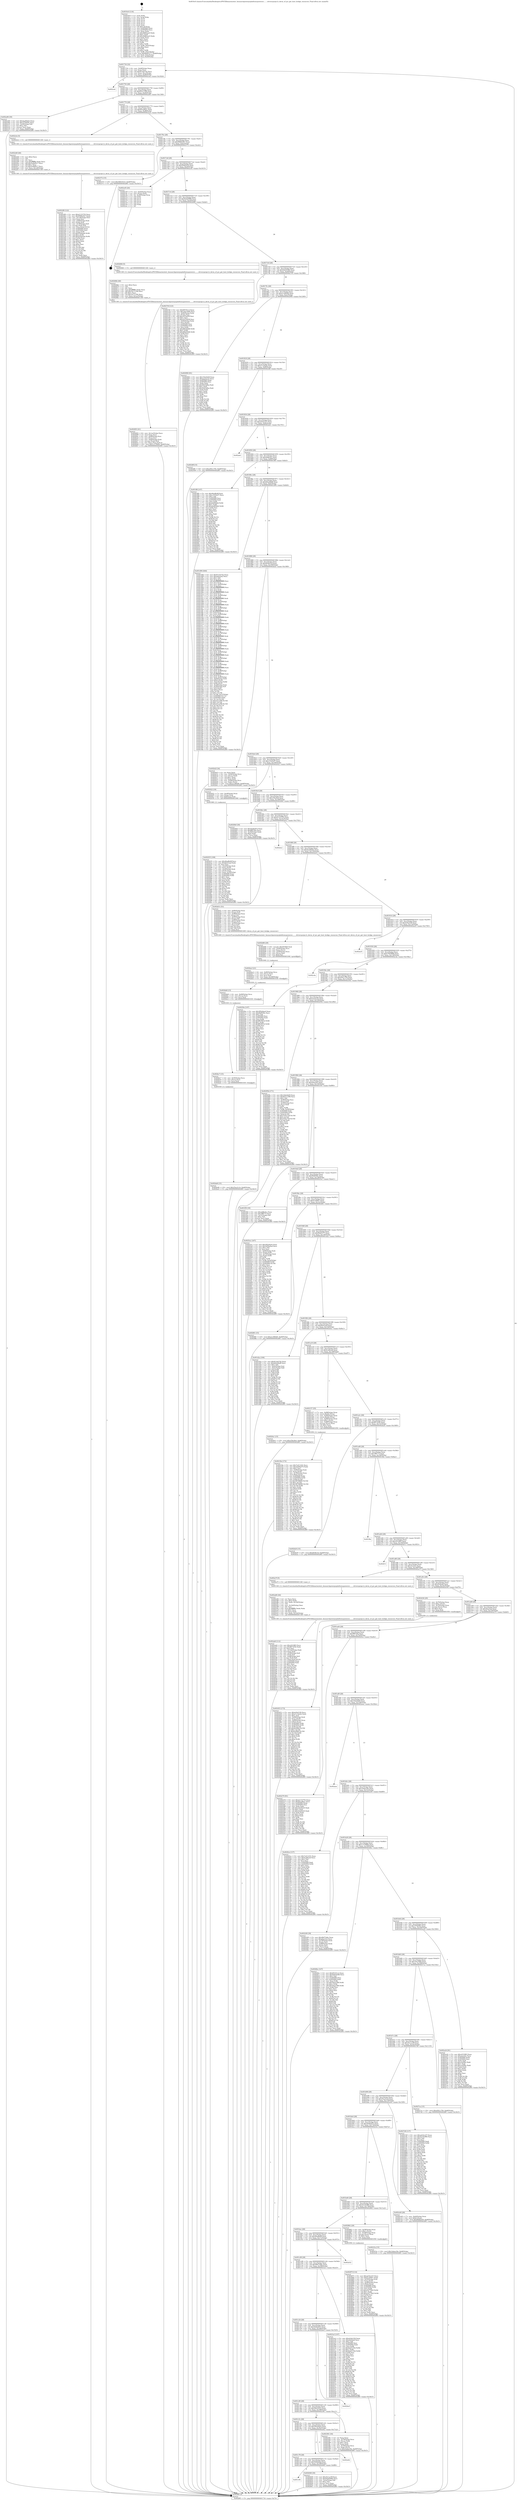 digraph "0x4016c0" {
  label = "0x4016c0 (/mnt/c/Users/mathe/Desktop/tcc/POCII/binaries/extr_linuxarchpowerpcplatformspowernv........driverspcipci.h_devm_of_pci_get_host_bridge_resources_Final-ollvm.out::main(0))"
  labelloc = "t"
  node[shape=record]

  Entry [label="",width=0.3,height=0.3,shape=circle,fillcolor=black,style=filled]
  "0x401734" [label="{
     0x401734 [32]\l
     | [instrs]\l
     &nbsp;&nbsp;0x401734 \<+6\>: mov -0xb8(%rbp),%eax\l
     &nbsp;&nbsp;0x40173a \<+2\>: mov %eax,%ecx\l
     &nbsp;&nbsp;0x40173c \<+6\>: sub $0x812eb7d2,%ecx\l
     &nbsp;&nbsp;0x401742 \<+6\>: mov %eax,-0xcc(%rbp)\l
     &nbsp;&nbsp;0x401748 \<+6\>: mov %ecx,-0xd0(%rbp)\l
     &nbsp;&nbsp;0x40174e \<+6\>: je 0000000000402ced \<main+0x162d\>\l
  }"]
  "0x402ced" [label="{
     0x402ced\l
  }", style=dashed]
  "0x401754" [label="{
     0x401754 [28]\l
     | [instrs]\l
     &nbsp;&nbsp;0x401754 \<+5\>: jmp 0000000000401759 \<main+0x99\>\l
     &nbsp;&nbsp;0x401759 \<+6\>: mov -0xcc(%rbp),%eax\l
     &nbsp;&nbsp;0x40175f \<+5\>: sub $0x85211590,%eax\l
     &nbsp;&nbsp;0x401764 \<+6\>: mov %eax,-0xd4(%rbp)\l
     &nbsp;&nbsp;0x40176a \<+6\>: je 0000000000402a06 \<main+0x1346\>\l
  }"]
  Exit [label="",width=0.3,height=0.3,shape=circle,fillcolor=black,style=filled,peripheries=2]
  "0x402a06" [label="{
     0x402a06 [30]\l
     | [instrs]\l
     &nbsp;&nbsp;0x402a06 \<+5\>: mov $0xdac662b2,%eax\l
     &nbsp;&nbsp;0x402a0b \<+5\>: mov $0x1f79d59c,%ecx\l
     &nbsp;&nbsp;0x402a10 \<+3\>: mov -0x29(%rbp),%dl\l
     &nbsp;&nbsp;0x402a13 \<+3\>: test $0x1,%dl\l
     &nbsp;&nbsp;0x402a16 \<+3\>: cmovne %ecx,%eax\l
     &nbsp;&nbsp;0x402a19 \<+6\>: mov %eax,-0xb8(%rbp)\l
     &nbsp;&nbsp;0x402a1f \<+5\>: jmp 0000000000402f85 \<main+0x18c5\>\l
  }"]
  "0x401770" [label="{
     0x401770 [28]\l
     | [instrs]\l
     &nbsp;&nbsp;0x401770 \<+5\>: jmp 0000000000401775 \<main+0xb5\>\l
     &nbsp;&nbsp;0x401775 \<+6\>: mov -0xcc(%rbp),%eax\l
     &nbsp;&nbsp;0x40177b \<+5\>: sub $0x85ca9ba1,%eax\l
     &nbsp;&nbsp;0x401780 \<+6\>: mov %eax,-0xd8(%rbp)\l
     &nbsp;&nbsp;0x401786 \<+6\>: je 00000000004022cb \<main+0xc0b\>\l
  }"]
  "0x402bd6" [label="{
     0x402bd6 [15]\l
     | [instrs]\l
     &nbsp;&nbsp;0x402bd6 \<+10\>: movl $0x25ea3c1d,-0xb8(%rbp)\l
     &nbsp;&nbsp;0x402be0 \<+5\>: jmp 0000000000402f85 \<main+0x18c5\>\l
  }"]
  "0x4022cb" [label="{
     0x4022cb [5]\l
     | [instrs]\l
     &nbsp;&nbsp;0x4022cb \<+5\>: call 0000000000401160 \<next_i\>\l
     | [calls]\l
     &nbsp;&nbsp;0x401160 \{1\} (/mnt/c/Users/mathe/Desktop/tcc/POCII/binaries/extr_linuxarchpowerpcplatformspowernv........driverspcipci.h_devm_of_pci_get_host_bridge_resources_Final-ollvm.out::next_i)\l
  }"]
  "0x40178c" [label="{
     0x40178c [28]\l
     | [instrs]\l
     &nbsp;&nbsp;0x40178c \<+5\>: jmp 0000000000401791 \<main+0xd1\>\l
     &nbsp;&nbsp;0x401791 \<+6\>: mov -0xcc(%rbp),%eax\l
     &nbsp;&nbsp;0x401797 \<+5\>: sub $0x9089a5b7,%eax\l
     &nbsp;&nbsp;0x40179c \<+6\>: mov %eax,-0xdc(%rbp)\l
     &nbsp;&nbsp;0x4017a2 \<+6\>: je 0000000000402372 \<main+0xcb2\>\l
  }"]
  "0x402bc7" [label="{
     0x402bc7 [15]\l
     | [instrs]\l
     &nbsp;&nbsp;0x402bc7 \<+4\>: mov -0x50(%rbp),%rcx\l
     &nbsp;&nbsp;0x402bcb \<+3\>: mov (%rcx),%rcx\l
     &nbsp;&nbsp;0x402bce \<+3\>: mov %rcx,%rdi\l
     &nbsp;&nbsp;0x402bd1 \<+5\>: call 0000000000401030 \<free@plt\>\l
     | [calls]\l
     &nbsp;&nbsp;0x401030 \{1\} (unknown)\l
  }"]
  "0x402372" [label="{
     0x402372 [15]\l
     | [instrs]\l
     &nbsp;&nbsp;0x402372 \<+10\>: movl $0x566163c5,-0xb8(%rbp)\l
     &nbsp;&nbsp;0x40237c \<+5\>: jmp 0000000000402f85 \<main+0x18c5\>\l
  }"]
  "0x4017a8" [label="{
     0x4017a8 [28]\l
     | [instrs]\l
     &nbsp;&nbsp;0x4017a8 \<+5\>: jmp 00000000004017ad \<main+0xed\>\l
     &nbsp;&nbsp;0x4017ad \<+6\>: mov -0xcc(%rbp),%eax\l
     &nbsp;&nbsp;0x4017b3 \<+5\>: sub $0x99df2d39,%eax\l
     &nbsp;&nbsp;0x4017b8 \<+6\>: mov %eax,-0xe0(%rbp)\l
     &nbsp;&nbsp;0x4017be \<+6\>: je 0000000000402cd5 \<main+0x1615\>\l
  }"]
  "0x402bb8" [label="{
     0x402bb8 [15]\l
     | [instrs]\l
     &nbsp;&nbsp;0x402bb8 \<+4\>: mov -0x68(%rbp),%rcx\l
     &nbsp;&nbsp;0x402bbc \<+3\>: mov (%rcx),%rcx\l
     &nbsp;&nbsp;0x402bbf \<+3\>: mov %rcx,%rdi\l
     &nbsp;&nbsp;0x402bc2 \<+5\>: call 0000000000401030 \<free@plt\>\l
     | [calls]\l
     &nbsp;&nbsp;0x401030 \{1\} (unknown)\l
  }"]
  "0x402cd5" [label="{
     0x402cd5 [24]\l
     | [instrs]\l
     &nbsp;&nbsp;0x402cd5 \<+7\>: mov -0xb0(%rbp),%rax\l
     &nbsp;&nbsp;0x402cdc \<+2\>: mov (%rax),%eax\l
     &nbsp;&nbsp;0x402cde \<+4\>: lea -0x28(%rbp),%rsp\l
     &nbsp;&nbsp;0x402ce2 \<+1\>: pop %rbx\l
     &nbsp;&nbsp;0x402ce3 \<+2\>: pop %r12\l
     &nbsp;&nbsp;0x402ce5 \<+2\>: pop %r13\l
     &nbsp;&nbsp;0x402ce7 \<+2\>: pop %r14\l
     &nbsp;&nbsp;0x402ce9 \<+2\>: pop %r15\l
     &nbsp;&nbsp;0x402ceb \<+1\>: pop %rbp\l
     &nbsp;&nbsp;0x402cec \<+1\>: ret\l
  }"]
  "0x4017c4" [label="{
     0x4017c4 [28]\l
     | [instrs]\l
     &nbsp;&nbsp;0x4017c4 \<+5\>: jmp 00000000004017c9 \<main+0x109\>\l
     &nbsp;&nbsp;0x4017c9 \<+6\>: mov -0xcc(%rbp),%eax\l
     &nbsp;&nbsp;0x4017cf \<+5\>: sub $0x9a0d5966,%eax\l
     &nbsp;&nbsp;0x4017d4 \<+6\>: mov %eax,-0xe4(%rbp)\l
     &nbsp;&nbsp;0x4017da \<+6\>: je 0000000000402666 \<main+0xfa6\>\l
  }"]
  "0x402ba3" [label="{
     0x402ba3 [21]\l
     | [instrs]\l
     &nbsp;&nbsp;0x402ba3 \<+4\>: mov -0x80(%rbp),%rcx\l
     &nbsp;&nbsp;0x402ba7 \<+3\>: mov (%rcx),%rcx\l
     &nbsp;&nbsp;0x402baa \<+3\>: mov %rcx,%rdi\l
     &nbsp;&nbsp;0x402bad \<+6\>: mov %eax,-0x1b8(%rbp)\l
     &nbsp;&nbsp;0x402bb3 \<+5\>: call 0000000000401030 \<free@plt\>\l
     | [calls]\l
     &nbsp;&nbsp;0x401030 \{1\} (unknown)\l
  }"]
  "0x402666" [label="{
     0x402666 [5]\l
     | [instrs]\l
     &nbsp;&nbsp;0x402666 \<+5\>: call 0000000000401160 \<next_i\>\l
     | [calls]\l
     &nbsp;&nbsp;0x401160 \{1\} (/mnt/c/Users/mathe/Desktop/tcc/POCII/binaries/extr_linuxarchpowerpcplatformspowernv........driverspcipci.h_devm_of_pci_get_host_bridge_resources_Final-ollvm.out::next_i)\l
  }"]
  "0x4017e0" [label="{
     0x4017e0 [28]\l
     | [instrs]\l
     &nbsp;&nbsp;0x4017e0 \<+5\>: jmp 00000000004017e5 \<main+0x125\>\l
     &nbsp;&nbsp;0x4017e5 \<+6\>: mov -0xcc(%rbp),%eax\l
     &nbsp;&nbsp;0x4017eb \<+5\>: sub $0x9e834360,%eax\l
     &nbsp;&nbsp;0x4017f0 \<+6\>: mov %eax,-0xe8(%rbp)\l
     &nbsp;&nbsp;0x4017f6 \<+6\>: je 000000000040274f \<main+0x108f\>\l
  }"]
  "0x402b86" [label="{
     0x402b86 [29]\l
     | [instrs]\l
     &nbsp;&nbsp;0x402b86 \<+10\>: movabs $0x4030b6,%rdi\l
     &nbsp;&nbsp;0x402b90 \<+4\>: mov -0x40(%rbp),%rcx\l
     &nbsp;&nbsp;0x402b94 \<+2\>: mov %eax,(%rcx)\l
     &nbsp;&nbsp;0x402b96 \<+4\>: mov -0x40(%rbp),%rcx\l
     &nbsp;&nbsp;0x402b9a \<+2\>: mov (%rcx),%esi\l
     &nbsp;&nbsp;0x402b9c \<+2\>: mov $0x0,%al\l
     &nbsp;&nbsp;0x402b9e \<+5\>: call 0000000000401040 \<printf@plt\>\l
     | [calls]\l
     &nbsp;&nbsp;0x401040 \{1\} (unknown)\l
  }"]
  "0x40274f" [label="{
     0x40274f [123]\l
     | [instrs]\l
     &nbsp;&nbsp;0x40274f \<+5\>: mov $0x6f5351c2,%eax\l
     &nbsp;&nbsp;0x402754 \<+5\>: mov $0x1fea76b6,%ecx\l
     &nbsp;&nbsp;0x402759 \<+4\>: mov -0x60(%rbp),%rdx\l
     &nbsp;&nbsp;0x40275d \<+2\>: mov (%rdx),%esi\l
     &nbsp;&nbsp;0x40275f \<+6\>: add $0xc015ab59,%esi\l
     &nbsp;&nbsp;0x402765 \<+3\>: add $0x1,%esi\l
     &nbsp;&nbsp;0x402768 \<+6\>: sub $0xc015ab59,%esi\l
     &nbsp;&nbsp;0x40276e \<+4\>: mov -0x60(%rbp),%rdx\l
     &nbsp;&nbsp;0x402772 \<+2\>: mov %esi,(%rdx)\l
     &nbsp;&nbsp;0x402774 \<+7\>: mov 0x405060,%esi\l
     &nbsp;&nbsp;0x40277b \<+7\>: mov 0x405064,%edi\l
     &nbsp;&nbsp;0x402782 \<+3\>: mov %esi,%r8d\l
     &nbsp;&nbsp;0x402785 \<+7\>: sub $0xd84a9e66,%r8d\l
     &nbsp;&nbsp;0x40278c \<+4\>: sub $0x1,%r8d\l
     &nbsp;&nbsp;0x402790 \<+7\>: add $0xd84a9e66,%r8d\l
     &nbsp;&nbsp;0x402797 \<+4\>: imul %r8d,%esi\l
     &nbsp;&nbsp;0x40279b \<+3\>: and $0x1,%esi\l
     &nbsp;&nbsp;0x40279e \<+3\>: cmp $0x0,%esi\l
     &nbsp;&nbsp;0x4027a1 \<+4\>: sete %r9b\l
     &nbsp;&nbsp;0x4027a5 \<+3\>: cmp $0xa,%edi\l
     &nbsp;&nbsp;0x4027a8 \<+4\>: setl %r10b\l
     &nbsp;&nbsp;0x4027ac \<+3\>: mov %r9b,%r11b\l
     &nbsp;&nbsp;0x4027af \<+3\>: and %r10b,%r11b\l
     &nbsp;&nbsp;0x4027b2 \<+3\>: xor %r10b,%r9b\l
     &nbsp;&nbsp;0x4027b5 \<+3\>: or %r9b,%r11b\l
     &nbsp;&nbsp;0x4027b8 \<+4\>: test $0x1,%r11b\l
     &nbsp;&nbsp;0x4027bc \<+3\>: cmovne %ecx,%eax\l
     &nbsp;&nbsp;0x4027bf \<+6\>: mov %eax,-0xb8(%rbp)\l
     &nbsp;&nbsp;0x4027c5 \<+5\>: jmp 0000000000402f85 \<main+0x18c5\>\l
  }"]
  "0x4017fc" [label="{
     0x4017fc [28]\l
     | [instrs]\l
     &nbsp;&nbsp;0x4017fc \<+5\>: jmp 0000000000401801 \<main+0x141\>\l
     &nbsp;&nbsp;0x401801 \<+6\>: mov -0xcc(%rbp),%eax\l
     &nbsp;&nbsp;0x401807 \<+5\>: sub $0xa1c964d0,%eax\l
     &nbsp;&nbsp;0x40180c \<+6\>: mov %eax,-0xec(%rbp)\l
     &nbsp;&nbsp;0x401812 \<+6\>: je 0000000000402900 \<main+0x1240\>\l
  }"]
  "0x402ab0" [label="{
     0x402ab0 [112]\l
     | [instrs]\l
     &nbsp;&nbsp;0x402ab0 \<+5\>: mov $0xc631883,%ecx\l
     &nbsp;&nbsp;0x402ab5 \<+5\>: mov $0xff572f3b,%edx\l
     &nbsp;&nbsp;0x402aba \<+2\>: xor %esi,%esi\l
     &nbsp;&nbsp;0x402abc \<+6\>: mov -0x1b4(%rbp),%edi\l
     &nbsp;&nbsp;0x402ac2 \<+3\>: imul %eax,%edi\l
     &nbsp;&nbsp;0x402ac5 \<+4\>: mov -0x50(%rbp),%r8\l
     &nbsp;&nbsp;0x402ac9 \<+3\>: mov (%r8),%r8\l
     &nbsp;&nbsp;0x402acc \<+4\>: mov -0x48(%rbp),%r9\l
     &nbsp;&nbsp;0x402ad0 \<+3\>: movslq (%r9),%r9\l
     &nbsp;&nbsp;0x402ad3 \<+4\>: mov %edi,(%r8,%r9,4)\l
     &nbsp;&nbsp;0x402ad7 \<+7\>: mov 0x405060,%eax\l
     &nbsp;&nbsp;0x402ade \<+7\>: mov 0x405064,%edi\l
     &nbsp;&nbsp;0x402ae5 \<+3\>: sub $0x1,%esi\l
     &nbsp;&nbsp;0x402ae8 \<+3\>: mov %eax,%r10d\l
     &nbsp;&nbsp;0x402aeb \<+3\>: add %esi,%r10d\l
     &nbsp;&nbsp;0x402aee \<+4\>: imul %r10d,%eax\l
     &nbsp;&nbsp;0x402af2 \<+3\>: and $0x1,%eax\l
     &nbsp;&nbsp;0x402af5 \<+3\>: cmp $0x0,%eax\l
     &nbsp;&nbsp;0x402af8 \<+4\>: sete %r11b\l
     &nbsp;&nbsp;0x402afc \<+3\>: cmp $0xa,%edi\l
     &nbsp;&nbsp;0x402aff \<+3\>: setl %bl\l
     &nbsp;&nbsp;0x402b02 \<+3\>: mov %r11b,%r14b\l
     &nbsp;&nbsp;0x402b05 \<+3\>: and %bl,%r14b\l
     &nbsp;&nbsp;0x402b08 \<+3\>: xor %bl,%r11b\l
     &nbsp;&nbsp;0x402b0b \<+3\>: or %r11b,%r14b\l
     &nbsp;&nbsp;0x402b0e \<+4\>: test $0x1,%r14b\l
     &nbsp;&nbsp;0x402b12 \<+3\>: cmovne %edx,%ecx\l
     &nbsp;&nbsp;0x402b15 \<+6\>: mov %ecx,-0xb8(%rbp)\l
     &nbsp;&nbsp;0x402b1b \<+5\>: jmp 0000000000402f85 \<main+0x18c5\>\l
  }"]
  "0x402900" [label="{
     0x402900 [91]\l
     | [instrs]\l
     &nbsp;&nbsp;0x402900 \<+5\>: mov $0x10dc6d29,%eax\l
     &nbsp;&nbsp;0x402905 \<+5\>: mov $0xeaa5ac22,%ecx\l
     &nbsp;&nbsp;0x40290a \<+7\>: mov 0x405060,%edx\l
     &nbsp;&nbsp;0x402911 \<+7\>: mov 0x405064,%esi\l
     &nbsp;&nbsp;0x402918 \<+2\>: mov %edx,%edi\l
     &nbsp;&nbsp;0x40291a \<+6\>: add $0x45d3a6ba,%edi\l
     &nbsp;&nbsp;0x402920 \<+3\>: sub $0x1,%edi\l
     &nbsp;&nbsp;0x402923 \<+6\>: sub $0x45d3a6ba,%edi\l
     &nbsp;&nbsp;0x402929 \<+3\>: imul %edi,%edx\l
     &nbsp;&nbsp;0x40292c \<+3\>: and $0x1,%edx\l
     &nbsp;&nbsp;0x40292f \<+3\>: cmp $0x0,%edx\l
     &nbsp;&nbsp;0x402932 \<+4\>: sete %r8b\l
     &nbsp;&nbsp;0x402936 \<+3\>: cmp $0xa,%esi\l
     &nbsp;&nbsp;0x402939 \<+4\>: setl %r9b\l
     &nbsp;&nbsp;0x40293d \<+3\>: mov %r8b,%r10b\l
     &nbsp;&nbsp;0x402940 \<+3\>: and %r9b,%r10b\l
     &nbsp;&nbsp;0x402943 \<+3\>: xor %r9b,%r8b\l
     &nbsp;&nbsp;0x402946 \<+3\>: or %r8b,%r10b\l
     &nbsp;&nbsp;0x402949 \<+4\>: test $0x1,%r10b\l
     &nbsp;&nbsp;0x40294d \<+3\>: cmovne %ecx,%eax\l
     &nbsp;&nbsp;0x402950 \<+6\>: mov %eax,-0xb8(%rbp)\l
     &nbsp;&nbsp;0x402956 \<+5\>: jmp 0000000000402f85 \<main+0x18c5\>\l
  }"]
  "0x401818" [label="{
     0x401818 [28]\l
     | [instrs]\l
     &nbsp;&nbsp;0x401818 \<+5\>: jmp 000000000040181d \<main+0x15d\>\l
     &nbsp;&nbsp;0x40181d \<+6\>: mov -0xcc(%rbp),%eax\l
     &nbsp;&nbsp;0x401823 \<+5\>: sub $0xa7c3ab2b,%eax\l
     &nbsp;&nbsp;0x401828 \<+6\>: mov %eax,-0xf0(%rbp)\l
     &nbsp;&nbsp;0x40182e \<+6\>: je 00000000004024ff \<main+0xe3f\>\l
  }"]
  "0x402a84" [label="{
     0x402a84 [44]\l
     | [instrs]\l
     &nbsp;&nbsp;0x402a84 \<+2\>: xor %ecx,%ecx\l
     &nbsp;&nbsp;0x402a86 \<+5\>: mov $0x2,%edx\l
     &nbsp;&nbsp;0x402a8b \<+6\>: mov %edx,-0x1b0(%rbp)\l
     &nbsp;&nbsp;0x402a91 \<+1\>: cltd\l
     &nbsp;&nbsp;0x402a92 \<+6\>: mov -0x1b0(%rbp),%esi\l
     &nbsp;&nbsp;0x402a98 \<+2\>: idiv %esi\l
     &nbsp;&nbsp;0x402a9a \<+6\>: imul $0xfffffffe,%edx,%edx\l
     &nbsp;&nbsp;0x402aa0 \<+3\>: sub $0x1,%ecx\l
     &nbsp;&nbsp;0x402aa3 \<+2\>: sub %ecx,%edx\l
     &nbsp;&nbsp;0x402aa5 \<+6\>: mov %edx,-0x1b4(%rbp)\l
     &nbsp;&nbsp;0x402aab \<+5\>: call 0000000000401160 \<next_i\>\l
     | [calls]\l
     &nbsp;&nbsp;0x401160 \{1\} (/mnt/c/Users/mathe/Desktop/tcc/POCII/binaries/extr_linuxarchpowerpcplatformspowernv........driverspcipci.h_devm_of_pci_get_host_bridge_resources_Final-ollvm.out::next_i)\l
  }"]
  "0x4024ff" [label="{
     0x4024ff [15]\l
     | [instrs]\l
     &nbsp;&nbsp;0x4024ff \<+10\>: movl $0xe941c704,-0xb8(%rbp)\l
     &nbsp;&nbsp;0x402509 \<+5\>: jmp 0000000000402f85 \<main+0x18c5\>\l
  }"]
  "0x401834" [label="{
     0x401834 [28]\l
     | [instrs]\l
     &nbsp;&nbsp;0x401834 \<+5\>: jmp 0000000000401839 \<main+0x179\>\l
     &nbsp;&nbsp;0x401839 \<+6\>: mov -0xcc(%rbp),%eax\l
     &nbsp;&nbsp;0x40183f \<+5\>: sub $0xad16c237,%eax\l
     &nbsp;&nbsp;0x401844 \<+6\>: mov %eax,-0xf4(%rbp)\l
     &nbsp;&nbsp;0x40184a \<+6\>: je 0000000000402eb1 \<main+0x17f1\>\l
  }"]
  "0x40287f" [label="{
     0x40287f [114]\l
     | [instrs]\l
     &nbsp;&nbsp;0x40287f \<+5\>: mov $0xad16c237,%ecx\l
     &nbsp;&nbsp;0x402884 \<+5\>: mov $0xf1c0f407,%edx\l
     &nbsp;&nbsp;0x402889 \<+4\>: mov -0x50(%rbp),%rdi\l
     &nbsp;&nbsp;0x40288d \<+3\>: mov %rax,(%rdi)\l
     &nbsp;&nbsp;0x402890 \<+4\>: mov -0x48(%rbp),%rax\l
     &nbsp;&nbsp;0x402894 \<+6\>: movl $0x0,(%rax)\l
     &nbsp;&nbsp;0x40289a \<+7\>: mov 0x405060,%esi\l
     &nbsp;&nbsp;0x4028a1 \<+8\>: mov 0x405064,%r8d\l
     &nbsp;&nbsp;0x4028a9 \<+3\>: mov %esi,%r9d\l
     &nbsp;&nbsp;0x4028ac \<+7\>: sub $0xa32779d3,%r9d\l
     &nbsp;&nbsp;0x4028b3 \<+4\>: sub $0x1,%r9d\l
     &nbsp;&nbsp;0x4028b7 \<+7\>: add $0xa32779d3,%r9d\l
     &nbsp;&nbsp;0x4028be \<+4\>: imul %r9d,%esi\l
     &nbsp;&nbsp;0x4028c2 \<+3\>: and $0x1,%esi\l
     &nbsp;&nbsp;0x4028c5 \<+3\>: cmp $0x0,%esi\l
     &nbsp;&nbsp;0x4028c8 \<+4\>: sete %r10b\l
     &nbsp;&nbsp;0x4028cc \<+4\>: cmp $0xa,%r8d\l
     &nbsp;&nbsp;0x4028d0 \<+4\>: setl %r11b\l
     &nbsp;&nbsp;0x4028d4 \<+3\>: mov %r10b,%bl\l
     &nbsp;&nbsp;0x4028d7 \<+3\>: and %r11b,%bl\l
     &nbsp;&nbsp;0x4028da \<+3\>: xor %r11b,%r10b\l
     &nbsp;&nbsp;0x4028dd \<+3\>: or %r10b,%bl\l
     &nbsp;&nbsp;0x4028e0 \<+3\>: test $0x1,%bl\l
     &nbsp;&nbsp;0x4028e3 \<+3\>: cmovne %edx,%ecx\l
     &nbsp;&nbsp;0x4028e6 \<+6\>: mov %ecx,-0xb8(%rbp)\l
     &nbsp;&nbsp;0x4028ec \<+5\>: jmp 0000000000402f85 \<main+0x18c5\>\l
  }"]
  "0x402eb1" [label="{
     0x402eb1\l
  }", style=dashed]
  "0x401850" [label="{
     0x401850 [28]\l
     | [instrs]\l
     &nbsp;&nbsp;0x401850 \<+5\>: jmp 0000000000401855 \<main+0x195\>\l
     &nbsp;&nbsp;0x401855 \<+6\>: mov -0xcc(%rbp),%eax\l
     &nbsp;&nbsp;0x40185b \<+5\>: sub $0xafd8c0cc,%eax\l
     &nbsp;&nbsp;0x401860 \<+6\>: mov %eax,-0xf8(%rbp)\l
     &nbsp;&nbsp;0x401866 \<+6\>: je 0000000000401f8f \<main+0x8cf\>\l
  }"]
  "0x402693" [label="{
     0x402693 [41]\l
     | [instrs]\l
     &nbsp;&nbsp;0x402693 \<+6\>: mov -0x1ac(%rbp),%ecx\l
     &nbsp;&nbsp;0x402699 \<+3\>: imul %eax,%ecx\l
     &nbsp;&nbsp;0x40269c \<+4\>: mov -0x68(%rbp),%rsi\l
     &nbsp;&nbsp;0x4026a0 \<+3\>: mov (%rsi),%rsi\l
     &nbsp;&nbsp;0x4026a3 \<+4\>: mov -0x60(%rbp),%rdi\l
     &nbsp;&nbsp;0x4026a7 \<+3\>: movslq (%rdi),%rdi\l
     &nbsp;&nbsp;0x4026aa \<+3\>: mov %ecx,(%rsi,%rdi,4)\l
     &nbsp;&nbsp;0x4026ad \<+10\>: movl $0x1c37960b,-0xb8(%rbp)\l
     &nbsp;&nbsp;0x4026b7 \<+5\>: jmp 0000000000402f85 \<main+0x18c5\>\l
  }"]
  "0x401f8f" [label="{
     0x401f8f [147]\l
     | [instrs]\l
     &nbsp;&nbsp;0x401f8f \<+5\>: mov $0x46ad8a9f,%eax\l
     &nbsp;&nbsp;0x401f94 \<+5\>: mov $0xc3325e57,%ecx\l
     &nbsp;&nbsp;0x401f99 \<+2\>: mov $0x1,%dl\l
     &nbsp;&nbsp;0x401f9b \<+7\>: mov 0x405060,%esi\l
     &nbsp;&nbsp;0x401fa2 \<+7\>: mov 0x405064,%edi\l
     &nbsp;&nbsp;0x401fa9 \<+3\>: mov %esi,%r8d\l
     &nbsp;&nbsp;0x401fac \<+7\>: sub $0xde469dd2,%r8d\l
     &nbsp;&nbsp;0x401fb3 \<+4\>: sub $0x1,%r8d\l
     &nbsp;&nbsp;0x401fb7 \<+7\>: add $0xde469dd2,%r8d\l
     &nbsp;&nbsp;0x401fbe \<+4\>: imul %r8d,%esi\l
     &nbsp;&nbsp;0x401fc2 \<+3\>: and $0x1,%esi\l
     &nbsp;&nbsp;0x401fc5 \<+3\>: cmp $0x0,%esi\l
     &nbsp;&nbsp;0x401fc8 \<+4\>: sete %r9b\l
     &nbsp;&nbsp;0x401fcc \<+3\>: cmp $0xa,%edi\l
     &nbsp;&nbsp;0x401fcf \<+4\>: setl %r10b\l
     &nbsp;&nbsp;0x401fd3 \<+3\>: mov %r9b,%r11b\l
     &nbsp;&nbsp;0x401fd6 \<+4\>: xor $0xff,%r11b\l
     &nbsp;&nbsp;0x401fda \<+3\>: mov %r10b,%bl\l
     &nbsp;&nbsp;0x401fdd \<+3\>: xor $0xff,%bl\l
     &nbsp;&nbsp;0x401fe0 \<+3\>: xor $0x0,%dl\l
     &nbsp;&nbsp;0x401fe3 \<+3\>: mov %r11b,%r14b\l
     &nbsp;&nbsp;0x401fe6 \<+4\>: and $0x0,%r14b\l
     &nbsp;&nbsp;0x401fea \<+3\>: and %dl,%r9b\l
     &nbsp;&nbsp;0x401fed \<+3\>: mov %bl,%r15b\l
     &nbsp;&nbsp;0x401ff0 \<+4\>: and $0x0,%r15b\l
     &nbsp;&nbsp;0x401ff4 \<+3\>: and %dl,%r10b\l
     &nbsp;&nbsp;0x401ff7 \<+3\>: or %r9b,%r14b\l
     &nbsp;&nbsp;0x401ffa \<+3\>: or %r10b,%r15b\l
     &nbsp;&nbsp;0x401ffd \<+3\>: xor %r15b,%r14b\l
     &nbsp;&nbsp;0x402000 \<+3\>: or %bl,%r11b\l
     &nbsp;&nbsp;0x402003 \<+4\>: xor $0xff,%r11b\l
     &nbsp;&nbsp;0x402007 \<+3\>: or $0x0,%dl\l
     &nbsp;&nbsp;0x40200a \<+3\>: and %dl,%r11b\l
     &nbsp;&nbsp;0x40200d \<+3\>: or %r11b,%r14b\l
     &nbsp;&nbsp;0x402010 \<+4\>: test $0x1,%r14b\l
     &nbsp;&nbsp;0x402014 \<+3\>: cmovne %ecx,%eax\l
     &nbsp;&nbsp;0x402017 \<+6\>: mov %eax,-0xb8(%rbp)\l
     &nbsp;&nbsp;0x40201d \<+5\>: jmp 0000000000402f85 \<main+0x18c5\>\l
  }"]
  "0x40186c" [label="{
     0x40186c [28]\l
     | [instrs]\l
     &nbsp;&nbsp;0x40186c \<+5\>: jmp 0000000000401871 \<main+0x1b1\>\l
     &nbsp;&nbsp;0x401871 \<+6\>: mov -0xcc(%rbp),%eax\l
     &nbsp;&nbsp;0x401877 \<+5\>: sub $0xb62a0bd8,%eax\l
     &nbsp;&nbsp;0x40187c \<+6\>: mov %eax,-0xfc(%rbp)\l
     &nbsp;&nbsp;0x401882 \<+6\>: je 0000000000401d94 \<main+0x6d4\>\l
  }"]
  "0x40266b" [label="{
     0x40266b [40]\l
     | [instrs]\l
     &nbsp;&nbsp;0x40266b \<+5\>: mov $0x2,%ecx\l
     &nbsp;&nbsp;0x402670 \<+1\>: cltd\l
     &nbsp;&nbsp;0x402671 \<+2\>: idiv %ecx\l
     &nbsp;&nbsp;0x402673 \<+6\>: imul $0xfffffffe,%edx,%ecx\l
     &nbsp;&nbsp;0x402679 \<+6\>: add $0x32c7c19b,%ecx\l
     &nbsp;&nbsp;0x40267f \<+3\>: add $0x1,%ecx\l
     &nbsp;&nbsp;0x402682 \<+6\>: sub $0x32c7c19b,%ecx\l
     &nbsp;&nbsp;0x402688 \<+6\>: mov %ecx,-0x1ac(%rbp)\l
     &nbsp;&nbsp;0x40268e \<+5\>: call 0000000000401160 \<next_i\>\l
     | [calls]\l
     &nbsp;&nbsp;0x401160 \{1\} (/mnt/c/Users/mathe/Desktop/tcc/POCII/binaries/extr_linuxarchpowerpcplatformspowernv........driverspcipci.h_devm_of_pci_get_host_bridge_resources_Final-ollvm.out::next_i)\l
  }"]
  "0x401d94" [label="{
     0x401d94 [444]\l
     | [instrs]\l
     &nbsp;&nbsp;0x401d94 \<+5\>: mov $0x812eb7d2,%eax\l
     &nbsp;&nbsp;0x401d99 \<+5\>: mov $0xedeacfe2,%ecx\l
     &nbsp;&nbsp;0x401d9e \<+2\>: mov $0x1,%dl\l
     &nbsp;&nbsp;0x401da0 \<+3\>: mov %rsp,%rsi\l
     &nbsp;&nbsp;0x401da3 \<+4\>: add $0xfffffffffffffff0,%rsi\l
     &nbsp;&nbsp;0x401da7 \<+3\>: mov %rsi,%rsp\l
     &nbsp;&nbsp;0x401daa \<+7\>: mov %rsi,-0xb0(%rbp)\l
     &nbsp;&nbsp;0x401db1 \<+3\>: mov %rsp,%rsi\l
     &nbsp;&nbsp;0x401db4 \<+4\>: add $0xfffffffffffffff0,%rsi\l
     &nbsp;&nbsp;0x401db8 \<+3\>: mov %rsi,%rsp\l
     &nbsp;&nbsp;0x401dbb \<+3\>: mov %rsp,%rdi\l
     &nbsp;&nbsp;0x401dbe \<+4\>: add $0xfffffffffffffff0,%rdi\l
     &nbsp;&nbsp;0x401dc2 \<+3\>: mov %rdi,%rsp\l
     &nbsp;&nbsp;0x401dc5 \<+7\>: mov %rdi,-0xa8(%rbp)\l
     &nbsp;&nbsp;0x401dcc \<+3\>: mov %rsp,%rdi\l
     &nbsp;&nbsp;0x401dcf \<+4\>: add $0xfffffffffffffff0,%rdi\l
     &nbsp;&nbsp;0x401dd3 \<+3\>: mov %rdi,%rsp\l
     &nbsp;&nbsp;0x401dd6 \<+7\>: mov %rdi,-0xa0(%rbp)\l
     &nbsp;&nbsp;0x401ddd \<+3\>: mov %rsp,%rdi\l
     &nbsp;&nbsp;0x401de0 \<+4\>: add $0xfffffffffffffff0,%rdi\l
     &nbsp;&nbsp;0x401de4 \<+3\>: mov %rdi,%rsp\l
     &nbsp;&nbsp;0x401de7 \<+7\>: mov %rdi,-0x98(%rbp)\l
     &nbsp;&nbsp;0x401dee \<+3\>: mov %rsp,%rdi\l
     &nbsp;&nbsp;0x401df1 \<+4\>: add $0xfffffffffffffff0,%rdi\l
     &nbsp;&nbsp;0x401df5 \<+3\>: mov %rdi,%rsp\l
     &nbsp;&nbsp;0x401df8 \<+7\>: mov %rdi,-0x90(%rbp)\l
     &nbsp;&nbsp;0x401dff \<+3\>: mov %rsp,%rdi\l
     &nbsp;&nbsp;0x401e02 \<+4\>: add $0xfffffffffffffff0,%rdi\l
     &nbsp;&nbsp;0x401e06 \<+3\>: mov %rdi,%rsp\l
     &nbsp;&nbsp;0x401e09 \<+7\>: mov %rdi,-0x88(%rbp)\l
     &nbsp;&nbsp;0x401e10 \<+3\>: mov %rsp,%rdi\l
     &nbsp;&nbsp;0x401e13 \<+4\>: add $0xfffffffffffffff0,%rdi\l
     &nbsp;&nbsp;0x401e17 \<+3\>: mov %rdi,%rsp\l
     &nbsp;&nbsp;0x401e1a \<+4\>: mov %rdi,-0x80(%rbp)\l
     &nbsp;&nbsp;0x401e1e \<+3\>: mov %rsp,%rdi\l
     &nbsp;&nbsp;0x401e21 \<+4\>: add $0xfffffffffffffff0,%rdi\l
     &nbsp;&nbsp;0x401e25 \<+3\>: mov %rdi,%rsp\l
     &nbsp;&nbsp;0x401e28 \<+4\>: mov %rdi,-0x78(%rbp)\l
     &nbsp;&nbsp;0x401e2c \<+3\>: mov %rsp,%rdi\l
     &nbsp;&nbsp;0x401e2f \<+4\>: add $0xfffffffffffffff0,%rdi\l
     &nbsp;&nbsp;0x401e33 \<+3\>: mov %rdi,%rsp\l
     &nbsp;&nbsp;0x401e36 \<+4\>: mov %rdi,-0x70(%rbp)\l
     &nbsp;&nbsp;0x401e3a \<+3\>: mov %rsp,%rdi\l
     &nbsp;&nbsp;0x401e3d \<+4\>: add $0xfffffffffffffff0,%rdi\l
     &nbsp;&nbsp;0x401e41 \<+3\>: mov %rdi,%rsp\l
     &nbsp;&nbsp;0x401e44 \<+4\>: mov %rdi,-0x68(%rbp)\l
     &nbsp;&nbsp;0x401e48 \<+3\>: mov %rsp,%rdi\l
     &nbsp;&nbsp;0x401e4b \<+4\>: add $0xfffffffffffffff0,%rdi\l
     &nbsp;&nbsp;0x401e4f \<+3\>: mov %rdi,%rsp\l
     &nbsp;&nbsp;0x401e52 \<+4\>: mov %rdi,-0x60(%rbp)\l
     &nbsp;&nbsp;0x401e56 \<+3\>: mov %rsp,%rdi\l
     &nbsp;&nbsp;0x401e59 \<+4\>: add $0xfffffffffffffff0,%rdi\l
     &nbsp;&nbsp;0x401e5d \<+3\>: mov %rdi,%rsp\l
     &nbsp;&nbsp;0x401e60 \<+4\>: mov %rdi,-0x58(%rbp)\l
     &nbsp;&nbsp;0x401e64 \<+3\>: mov %rsp,%rdi\l
     &nbsp;&nbsp;0x401e67 \<+4\>: add $0xfffffffffffffff0,%rdi\l
     &nbsp;&nbsp;0x401e6b \<+3\>: mov %rdi,%rsp\l
     &nbsp;&nbsp;0x401e6e \<+4\>: mov %rdi,-0x50(%rbp)\l
     &nbsp;&nbsp;0x401e72 \<+3\>: mov %rsp,%rdi\l
     &nbsp;&nbsp;0x401e75 \<+4\>: add $0xfffffffffffffff0,%rdi\l
     &nbsp;&nbsp;0x401e79 \<+3\>: mov %rdi,%rsp\l
     &nbsp;&nbsp;0x401e7c \<+4\>: mov %rdi,-0x48(%rbp)\l
     &nbsp;&nbsp;0x401e80 \<+3\>: mov %rsp,%rdi\l
     &nbsp;&nbsp;0x401e83 \<+4\>: add $0xfffffffffffffff0,%rdi\l
     &nbsp;&nbsp;0x401e87 \<+3\>: mov %rdi,%rsp\l
     &nbsp;&nbsp;0x401e8a \<+4\>: mov %rdi,-0x40(%rbp)\l
     &nbsp;&nbsp;0x401e8e \<+7\>: mov -0xb0(%rbp),%rdi\l
     &nbsp;&nbsp;0x401e95 \<+6\>: movl $0x0,(%rdi)\l
     &nbsp;&nbsp;0x401e9b \<+7\>: mov -0xbc(%rbp),%r8d\l
     &nbsp;&nbsp;0x401ea2 \<+3\>: mov %r8d,(%rsi)\l
     &nbsp;&nbsp;0x401ea5 \<+7\>: mov -0xa8(%rbp),%rdi\l
     &nbsp;&nbsp;0x401eac \<+7\>: mov -0xc8(%rbp),%r9\l
     &nbsp;&nbsp;0x401eb3 \<+3\>: mov %r9,(%rdi)\l
     &nbsp;&nbsp;0x401eb6 \<+3\>: cmpl $0x2,(%rsi)\l
     &nbsp;&nbsp;0x401eb9 \<+4\>: setne %r10b\l
     &nbsp;&nbsp;0x401ebd \<+4\>: and $0x1,%r10b\l
     &nbsp;&nbsp;0x401ec1 \<+4\>: mov %r10b,-0x31(%rbp)\l
     &nbsp;&nbsp;0x401ec5 \<+8\>: mov 0x405060,%r11d\l
     &nbsp;&nbsp;0x401ecd \<+7\>: mov 0x405064,%ebx\l
     &nbsp;&nbsp;0x401ed4 \<+3\>: mov %r11d,%r14d\l
     &nbsp;&nbsp;0x401ed7 \<+7\>: sub $0xe51a308,%r14d\l
     &nbsp;&nbsp;0x401ede \<+4\>: sub $0x1,%r14d\l
     &nbsp;&nbsp;0x401ee2 \<+7\>: add $0xe51a308,%r14d\l
     &nbsp;&nbsp;0x401ee9 \<+4\>: imul %r14d,%r11d\l
     &nbsp;&nbsp;0x401eed \<+4\>: and $0x1,%r11d\l
     &nbsp;&nbsp;0x401ef1 \<+4\>: cmp $0x0,%r11d\l
     &nbsp;&nbsp;0x401ef5 \<+4\>: sete %r10b\l
     &nbsp;&nbsp;0x401ef9 \<+3\>: cmp $0xa,%ebx\l
     &nbsp;&nbsp;0x401efc \<+4\>: setl %r15b\l
     &nbsp;&nbsp;0x401f00 \<+3\>: mov %r10b,%r12b\l
     &nbsp;&nbsp;0x401f03 \<+4\>: xor $0xff,%r12b\l
     &nbsp;&nbsp;0x401f07 \<+3\>: mov %r15b,%r13b\l
     &nbsp;&nbsp;0x401f0a \<+4\>: xor $0xff,%r13b\l
     &nbsp;&nbsp;0x401f0e \<+3\>: xor $0x0,%dl\l
     &nbsp;&nbsp;0x401f11 \<+3\>: mov %r12b,%sil\l
     &nbsp;&nbsp;0x401f14 \<+4\>: and $0x0,%sil\l
     &nbsp;&nbsp;0x401f18 \<+3\>: and %dl,%r10b\l
     &nbsp;&nbsp;0x401f1b \<+3\>: mov %r13b,%dil\l
     &nbsp;&nbsp;0x401f1e \<+4\>: and $0x0,%dil\l
     &nbsp;&nbsp;0x401f22 \<+3\>: and %dl,%r15b\l
     &nbsp;&nbsp;0x401f25 \<+3\>: or %r10b,%sil\l
     &nbsp;&nbsp;0x401f28 \<+3\>: or %r15b,%dil\l
     &nbsp;&nbsp;0x401f2b \<+3\>: xor %dil,%sil\l
     &nbsp;&nbsp;0x401f2e \<+3\>: or %r13b,%r12b\l
     &nbsp;&nbsp;0x401f31 \<+4\>: xor $0xff,%r12b\l
     &nbsp;&nbsp;0x401f35 \<+3\>: or $0x0,%dl\l
     &nbsp;&nbsp;0x401f38 \<+3\>: and %dl,%r12b\l
     &nbsp;&nbsp;0x401f3b \<+3\>: or %r12b,%sil\l
     &nbsp;&nbsp;0x401f3e \<+4\>: test $0x1,%sil\l
     &nbsp;&nbsp;0x401f42 \<+3\>: cmovne %ecx,%eax\l
     &nbsp;&nbsp;0x401f45 \<+6\>: mov %eax,-0xb8(%rbp)\l
     &nbsp;&nbsp;0x401f4b \<+5\>: jmp 0000000000402f85 \<main+0x18c5\>\l
  }"]
  "0x401888" [label="{
     0x401888 [28]\l
     | [instrs]\l
     &nbsp;&nbsp;0x401888 \<+5\>: jmp 000000000040188d \<main+0x1cd\>\l
     &nbsp;&nbsp;0x40188d \<+6\>: mov -0xcc(%rbp),%eax\l
     &nbsp;&nbsp;0x401893 \<+5\>: sub $0xb838c5cf,%eax\l
     &nbsp;&nbsp;0x401898 \<+6\>: mov %eax,-0x100(%rbp)\l
     &nbsp;&nbsp;0x40189e \<+6\>: je 0000000000402b2f \<main+0x146f\>\l
  }"]
  "0x401c94" [label="{
     0x401c94\l
  }", style=dashed]
  "0x402b2f" [label="{
     0x402b2f [34]\l
     | [instrs]\l
     &nbsp;&nbsp;0x402b2f \<+2\>: xor %eax,%eax\l
     &nbsp;&nbsp;0x402b31 \<+4\>: mov -0x48(%rbp),%rcx\l
     &nbsp;&nbsp;0x402b35 \<+2\>: mov (%rcx),%edx\l
     &nbsp;&nbsp;0x402b37 \<+3\>: sub $0x1,%eax\l
     &nbsp;&nbsp;0x402b3a \<+2\>: sub %eax,%edx\l
     &nbsp;&nbsp;0x402b3c \<+4\>: mov -0x48(%rbp),%rcx\l
     &nbsp;&nbsp;0x402b40 \<+2\>: mov %edx,(%rcx)\l
     &nbsp;&nbsp;0x402b42 \<+10\>: movl $0xa1c964d0,-0xb8(%rbp)\l
     &nbsp;&nbsp;0x402b4c \<+5\>: jmp 0000000000402f85 \<main+0x18c5\>\l
  }"]
  "0x4018a4" [label="{
     0x4018a4 [28]\l
     | [instrs]\l
     &nbsp;&nbsp;0x4018a4 \<+5\>: jmp 00000000004018a9 \<main+0x1e9\>\l
     &nbsp;&nbsp;0x4018a9 \<+6\>: mov -0xcc(%rbp),%eax\l
     &nbsp;&nbsp;0x4018af \<+5\>: sub $0xc3325e57,%eax\l
     &nbsp;&nbsp;0x4018b4 \<+6\>: mov %eax,-0x104(%rbp)\l
     &nbsp;&nbsp;0x4018ba \<+6\>: je 0000000000402022 \<main+0x962\>\l
  }"]
  "0x402648" [label="{
     0x402648 [30]\l
     | [instrs]\l
     &nbsp;&nbsp;0x402648 \<+5\>: mov $0x24c1a19f,%eax\l
     &nbsp;&nbsp;0x40264d \<+5\>: mov $0x9a0d5966,%ecx\l
     &nbsp;&nbsp;0x402652 \<+3\>: mov -0x2a(%rbp),%dl\l
     &nbsp;&nbsp;0x402655 \<+3\>: test $0x1,%dl\l
     &nbsp;&nbsp;0x402658 \<+3\>: cmovne %ecx,%eax\l
     &nbsp;&nbsp;0x40265b \<+6\>: mov %eax,-0xb8(%rbp)\l
     &nbsp;&nbsp;0x402661 \<+5\>: jmp 0000000000402f85 \<main+0x18c5\>\l
  }"]
  "0x402022" [label="{
     0x402022 [19]\l
     | [instrs]\l
     &nbsp;&nbsp;0x402022 \<+7\>: mov -0xa8(%rbp),%rax\l
     &nbsp;&nbsp;0x402029 \<+3\>: mov (%rax),%rax\l
     &nbsp;&nbsp;0x40202c \<+4\>: mov 0x8(%rax),%rdi\l
     &nbsp;&nbsp;0x402030 \<+5\>: call 0000000000401060 \<atoi@plt\>\l
     | [calls]\l
     &nbsp;&nbsp;0x401060 \{1\} (unknown)\l
  }"]
  "0x4018c0" [label="{
     0x4018c0 [28]\l
     | [instrs]\l
     &nbsp;&nbsp;0x4018c0 \<+5\>: jmp 00000000004018c5 \<main+0x205\>\l
     &nbsp;&nbsp;0x4018c5 \<+6\>: mov -0xcc(%rbp),%eax\l
     &nbsp;&nbsp;0x4018cb \<+5\>: sub $0xcf3bc8c6,%eax\l
     &nbsp;&nbsp;0x4018d0 \<+6\>: mov %eax,-0x108(%rbp)\l
     &nbsp;&nbsp;0x4018d6 \<+6\>: je 00000000004020b0 \<main+0x9f0\>\l
  }"]
  "0x401c78" [label="{
     0x401c78 [28]\l
     | [instrs]\l
     &nbsp;&nbsp;0x401c78 \<+5\>: jmp 0000000000401c7d \<main+0x5bd\>\l
     &nbsp;&nbsp;0x401c7d \<+6\>: mov -0xcc(%rbp),%eax\l
     &nbsp;&nbsp;0x401c83 \<+5\>: sub $0x5d56e6ad,%eax\l
     &nbsp;&nbsp;0x401c88 \<+6\>: mov %eax,-0x190(%rbp)\l
     &nbsp;&nbsp;0x401c8e \<+6\>: je 0000000000402648 \<main+0xf88\>\l
  }"]
  "0x4020b0" [label="{
     0x4020b0 [30]\l
     | [instrs]\l
     &nbsp;&nbsp;0x4020b0 \<+5\>: mov $0x4d28a833,%eax\l
     &nbsp;&nbsp;0x4020b5 \<+5\>: mov $0xf887d4a,%ecx\l
     &nbsp;&nbsp;0x4020ba \<+3\>: mov -0x30(%rbp),%edx\l
     &nbsp;&nbsp;0x4020bd \<+3\>: cmp $0x0,%edx\l
     &nbsp;&nbsp;0x4020c0 \<+3\>: cmove %ecx,%eax\l
     &nbsp;&nbsp;0x4020c3 \<+6\>: mov %eax,-0xb8(%rbp)\l
     &nbsp;&nbsp;0x4020c9 \<+5\>: jmp 0000000000402f85 \<main+0x18c5\>\l
  }"]
  "0x4018dc" [label="{
     0x4018dc [28]\l
     | [instrs]\l
     &nbsp;&nbsp;0x4018dc \<+5\>: jmp 00000000004018e1 \<main+0x221\>\l
     &nbsp;&nbsp;0x4018e1 \<+6\>: mov -0xcc(%rbp),%eax\l
     &nbsp;&nbsp;0x4018e7 \<+5\>: sub $0xd1333793,%eax\l
     &nbsp;&nbsp;0x4018ec \<+6\>: mov %eax,-0x10c(%rbp)\l
     &nbsp;&nbsp;0x4018f2 \<+6\>: je 0000000000402dc2 \<main+0x1702\>\l
  }"]
  "0x402e62" [label="{
     0x402e62\l
  }", style=dashed]
  "0x402dc2" [label="{
     0x402dc2\l
  }", style=dashed]
  "0x4018f8" [label="{
     0x4018f8 [28]\l
     | [instrs]\l
     &nbsp;&nbsp;0x4018f8 \<+5\>: jmp 00000000004018fd \<main+0x23d\>\l
     &nbsp;&nbsp;0x4018fd \<+6\>: mov -0xcc(%rbp),%eax\l
     &nbsp;&nbsp;0x401903 \<+5\>: sub $0xdac662b2,%eax\l
     &nbsp;&nbsp;0x401908 \<+6\>: mov %eax,-0x110(%rbp)\l
     &nbsp;&nbsp;0x40190e \<+6\>: je 0000000000402b51 \<main+0x1491\>\l
  }"]
  "0x402453" [label="{
     0x402453 [172]\l
     | [instrs]\l
     &nbsp;&nbsp;0x402453 \<+5\>: mov $0xdc9e21f4,%ecx\l
     &nbsp;&nbsp;0x402458 \<+5\>: mov $0xa7c3ab2b,%edx\l
     &nbsp;&nbsp;0x40245d \<+3\>: mov $0x1,%sil\l
     &nbsp;&nbsp;0x402460 \<+4\>: mov -0x68(%rbp),%rdi\l
     &nbsp;&nbsp;0x402464 \<+3\>: mov %rax,(%rdi)\l
     &nbsp;&nbsp;0x402467 \<+4\>: mov -0x60(%rbp),%rax\l
     &nbsp;&nbsp;0x40246b \<+6\>: movl $0x0,(%rax)\l
     &nbsp;&nbsp;0x402471 \<+8\>: mov 0x405060,%r8d\l
     &nbsp;&nbsp;0x402479 \<+8\>: mov 0x405064,%r9d\l
     &nbsp;&nbsp;0x402481 \<+3\>: mov %r8d,%r10d\l
     &nbsp;&nbsp;0x402484 \<+7\>: add $0x6c09b9,%r10d\l
     &nbsp;&nbsp;0x40248b \<+4\>: sub $0x1,%r10d\l
     &nbsp;&nbsp;0x40248f \<+7\>: sub $0x6c09b9,%r10d\l
     &nbsp;&nbsp;0x402496 \<+4\>: imul %r10d,%r8d\l
     &nbsp;&nbsp;0x40249a \<+4\>: and $0x1,%r8d\l
     &nbsp;&nbsp;0x40249e \<+4\>: cmp $0x0,%r8d\l
     &nbsp;&nbsp;0x4024a2 \<+4\>: sete %r11b\l
     &nbsp;&nbsp;0x4024a6 \<+4\>: cmp $0xa,%r9d\l
     &nbsp;&nbsp;0x4024aa \<+3\>: setl %bl\l
     &nbsp;&nbsp;0x4024ad \<+3\>: mov %r11b,%r14b\l
     &nbsp;&nbsp;0x4024b0 \<+4\>: xor $0xff,%r14b\l
     &nbsp;&nbsp;0x4024b4 \<+3\>: mov %bl,%r15b\l
     &nbsp;&nbsp;0x4024b7 \<+4\>: xor $0xff,%r15b\l
     &nbsp;&nbsp;0x4024bb \<+4\>: xor $0x0,%sil\l
     &nbsp;&nbsp;0x4024bf \<+3\>: mov %r14b,%r12b\l
     &nbsp;&nbsp;0x4024c2 \<+4\>: and $0x0,%r12b\l
     &nbsp;&nbsp;0x4024c6 \<+3\>: and %sil,%r11b\l
     &nbsp;&nbsp;0x4024c9 \<+3\>: mov %r15b,%r13b\l
     &nbsp;&nbsp;0x4024cc \<+4\>: and $0x0,%r13b\l
     &nbsp;&nbsp;0x4024d0 \<+3\>: and %sil,%bl\l
     &nbsp;&nbsp;0x4024d3 \<+3\>: or %r11b,%r12b\l
     &nbsp;&nbsp;0x4024d6 \<+3\>: or %bl,%r13b\l
     &nbsp;&nbsp;0x4024d9 \<+3\>: xor %r13b,%r12b\l
     &nbsp;&nbsp;0x4024dc \<+3\>: or %r15b,%r14b\l
     &nbsp;&nbsp;0x4024df \<+4\>: xor $0xff,%r14b\l
     &nbsp;&nbsp;0x4024e3 \<+4\>: or $0x0,%sil\l
     &nbsp;&nbsp;0x4024e7 \<+3\>: and %sil,%r14b\l
     &nbsp;&nbsp;0x4024ea \<+3\>: or %r14b,%r12b\l
     &nbsp;&nbsp;0x4024ed \<+4\>: test $0x1,%r12b\l
     &nbsp;&nbsp;0x4024f1 \<+3\>: cmovne %edx,%ecx\l
     &nbsp;&nbsp;0x4024f4 \<+6\>: mov %ecx,-0xb8(%rbp)\l
     &nbsp;&nbsp;0x4024fa \<+5\>: jmp 0000000000402f85 \<main+0x18c5\>\l
  }"]
  "0x402b51" [label="{
     0x402b51 [53]\l
     | [instrs]\l
     &nbsp;&nbsp;0x402b51 \<+4\>: mov -0x80(%rbp),%rax\l
     &nbsp;&nbsp;0x402b55 \<+3\>: mov (%rax),%rdi\l
     &nbsp;&nbsp;0x402b58 \<+7\>: mov -0x98(%rbp),%rax\l
     &nbsp;&nbsp;0x402b5f \<+2\>: mov (%rax),%cl\l
     &nbsp;&nbsp;0x402b61 \<+7\>: mov -0x90(%rbp),%rax\l
     &nbsp;&nbsp;0x402b68 \<+2\>: mov (%rax),%dl\l
     &nbsp;&nbsp;0x402b6a \<+4\>: mov -0x68(%rbp),%rax\l
     &nbsp;&nbsp;0x402b6e \<+3\>: mov (%rax),%rax\l
     &nbsp;&nbsp;0x402b71 \<+4\>: mov -0x50(%rbp),%rsi\l
     &nbsp;&nbsp;0x402b75 \<+3\>: mov (%rsi),%r8\l
     &nbsp;&nbsp;0x402b78 \<+3\>: movzbl %cl,%esi\l
     &nbsp;&nbsp;0x402b7b \<+3\>: movzbl %dl,%edx\l
     &nbsp;&nbsp;0x402b7e \<+3\>: mov %rax,%rcx\l
     &nbsp;&nbsp;0x402b81 \<+5\>: call 0000000000401400 \<devm_of_pci_get_host_bridge_resources\>\l
     | [calls]\l
     &nbsp;&nbsp;0x401400 \{1\} (/mnt/c/Users/mathe/Desktop/tcc/POCII/binaries/extr_linuxarchpowerpcplatformspowernv........driverspcipci.h_devm_of_pci_get_host_bridge_resources_Final-ollvm.out::devm_of_pci_get_host_bridge_resources)\l
  }"]
  "0x401914" [label="{
     0x401914 [28]\l
     | [instrs]\l
     &nbsp;&nbsp;0x401914 \<+5\>: jmp 0000000000401919 \<main+0x259\>\l
     &nbsp;&nbsp;0x401919 \<+6\>: mov -0xcc(%rbp),%eax\l
     &nbsp;&nbsp;0x40191f \<+5\>: sub $0xdc9e21f4,%eax\l
     &nbsp;&nbsp;0x401924 \<+6\>: mov %eax,-0x114(%rbp)\l
     &nbsp;&nbsp;0x40192a \<+6\>: je 0000000000402e25 \<main+0x1765\>\l
  }"]
  "0x401c5c" [label="{
     0x401c5c [28]\l
     | [instrs]\l
     &nbsp;&nbsp;0x401c5c \<+5\>: jmp 0000000000401c61 \<main+0x5a1\>\l
     &nbsp;&nbsp;0x401c61 \<+6\>: mov -0xcc(%rbp),%eax\l
     &nbsp;&nbsp;0x401c67 \<+5\>: sub $0x585e9ae4,%eax\l
     &nbsp;&nbsp;0x401c6c \<+6\>: mov %eax,-0x18c(%rbp)\l
     &nbsp;&nbsp;0x401c72 \<+6\>: je 0000000000402e62 \<main+0x17a2\>\l
  }"]
  "0x402e25" [label="{
     0x402e25\l
  }", style=dashed]
  "0x401930" [label="{
     0x401930 [28]\l
     | [instrs]\l
     &nbsp;&nbsp;0x401930 \<+5\>: jmp 0000000000401935 \<main+0x275\>\l
     &nbsp;&nbsp;0x401935 \<+6\>: mov -0xcc(%rbp),%eax\l
     &nbsp;&nbsp;0x40193b \<+5\>: sub $0xe7855808,%eax\l
     &nbsp;&nbsp;0x401940 \<+6\>: mov %eax,-0x118(%rbp)\l
     &nbsp;&nbsp;0x401946 \<+6\>: je 0000000000402c4a \<main+0x158a\>\l
  }"]
  "0x402381" [label="{
     0x402381 [34]\l
     | [instrs]\l
     &nbsp;&nbsp;0x402381 \<+2\>: xor %eax,%eax\l
     &nbsp;&nbsp;0x402383 \<+4\>: mov -0x78(%rbp),%rcx\l
     &nbsp;&nbsp;0x402387 \<+2\>: mov (%rcx),%edx\l
     &nbsp;&nbsp;0x402389 \<+3\>: sub $0x1,%eax\l
     &nbsp;&nbsp;0x40238c \<+2\>: sub %eax,%edx\l
     &nbsp;&nbsp;0x40238e \<+4\>: mov -0x78(%rbp),%rcx\l
     &nbsp;&nbsp;0x402392 \<+2\>: mov %edx,(%rcx)\l
     &nbsp;&nbsp;0x402394 \<+10\>: movl $0x1bdea18a,-0xb8(%rbp)\l
     &nbsp;&nbsp;0x40239e \<+5\>: jmp 0000000000402f85 \<main+0x18c5\>\l
  }"]
  "0x402c4a" [label="{
     0x402c4a\l
  }", style=dashed]
  "0x40194c" [label="{
     0x40194c [28]\l
     | [instrs]\l
     &nbsp;&nbsp;0x40194c \<+5\>: jmp 0000000000401951 \<main+0x291\>\l
     &nbsp;&nbsp;0x401951 \<+6\>: mov -0xcc(%rbp),%eax\l
     &nbsp;&nbsp;0x401957 \<+5\>: sub $0xe941c704,%eax\l
     &nbsp;&nbsp;0x40195c \<+6\>: mov %eax,-0x11c(%rbp)\l
     &nbsp;&nbsp;0x401962 \<+6\>: je 000000000040250e \<main+0xe4e\>\l
  }"]
  "0x401c40" [label="{
     0x401c40 [28]\l
     | [instrs]\l
     &nbsp;&nbsp;0x401c40 \<+5\>: jmp 0000000000401c45 \<main+0x585\>\l
     &nbsp;&nbsp;0x401c45 \<+6\>: mov -0xcc(%rbp),%eax\l
     &nbsp;&nbsp;0x401c4b \<+5\>: sub $0x566163c5,%eax\l
     &nbsp;&nbsp;0x401c50 \<+6\>: mov %eax,-0x188(%rbp)\l
     &nbsp;&nbsp;0x401c56 \<+6\>: je 0000000000402381 \<main+0xcc1\>\l
  }"]
  "0x40250e" [label="{
     0x40250e [147]\l
     | [instrs]\l
     &nbsp;&nbsp;0x40250e \<+5\>: mov $0x585e9ae4,%eax\l
     &nbsp;&nbsp;0x402513 \<+5\>: mov $0xf0df556c,%ecx\l
     &nbsp;&nbsp;0x402518 \<+2\>: mov $0x1,%dl\l
     &nbsp;&nbsp;0x40251a \<+7\>: mov 0x405060,%esi\l
     &nbsp;&nbsp;0x402521 \<+7\>: mov 0x405064,%edi\l
     &nbsp;&nbsp;0x402528 \<+3\>: mov %esi,%r8d\l
     &nbsp;&nbsp;0x40252b \<+7\>: add $0xff43061b,%r8d\l
     &nbsp;&nbsp;0x402532 \<+4\>: sub $0x1,%r8d\l
     &nbsp;&nbsp;0x402536 \<+7\>: sub $0xff43061b,%r8d\l
     &nbsp;&nbsp;0x40253d \<+4\>: imul %r8d,%esi\l
     &nbsp;&nbsp;0x402541 \<+3\>: and $0x1,%esi\l
     &nbsp;&nbsp;0x402544 \<+3\>: cmp $0x0,%esi\l
     &nbsp;&nbsp;0x402547 \<+4\>: sete %r9b\l
     &nbsp;&nbsp;0x40254b \<+3\>: cmp $0xa,%edi\l
     &nbsp;&nbsp;0x40254e \<+4\>: setl %r10b\l
     &nbsp;&nbsp;0x402552 \<+3\>: mov %r9b,%r11b\l
     &nbsp;&nbsp;0x402555 \<+4\>: xor $0xff,%r11b\l
     &nbsp;&nbsp;0x402559 \<+3\>: mov %r10b,%bl\l
     &nbsp;&nbsp;0x40255c \<+3\>: xor $0xff,%bl\l
     &nbsp;&nbsp;0x40255f \<+3\>: xor $0x1,%dl\l
     &nbsp;&nbsp;0x402562 \<+3\>: mov %r11b,%r14b\l
     &nbsp;&nbsp;0x402565 \<+4\>: and $0xff,%r14b\l
     &nbsp;&nbsp;0x402569 \<+3\>: and %dl,%r9b\l
     &nbsp;&nbsp;0x40256c \<+3\>: mov %bl,%r15b\l
     &nbsp;&nbsp;0x40256f \<+4\>: and $0xff,%r15b\l
     &nbsp;&nbsp;0x402573 \<+3\>: and %dl,%r10b\l
     &nbsp;&nbsp;0x402576 \<+3\>: or %r9b,%r14b\l
     &nbsp;&nbsp;0x402579 \<+3\>: or %r10b,%r15b\l
     &nbsp;&nbsp;0x40257c \<+3\>: xor %r15b,%r14b\l
     &nbsp;&nbsp;0x40257f \<+3\>: or %bl,%r11b\l
     &nbsp;&nbsp;0x402582 \<+4\>: xor $0xff,%r11b\l
     &nbsp;&nbsp;0x402586 \<+3\>: or $0x1,%dl\l
     &nbsp;&nbsp;0x402589 \<+3\>: and %dl,%r11b\l
     &nbsp;&nbsp;0x40258c \<+3\>: or %r11b,%r14b\l
     &nbsp;&nbsp;0x40258f \<+4\>: test $0x1,%r14b\l
     &nbsp;&nbsp;0x402593 \<+3\>: cmovne %ecx,%eax\l
     &nbsp;&nbsp;0x402596 \<+6\>: mov %eax,-0xb8(%rbp)\l
     &nbsp;&nbsp;0x40259c \<+5\>: jmp 0000000000402f85 \<main+0x18c5\>\l
  }"]
  "0x401968" [label="{
     0x401968 [28]\l
     | [instrs]\l
     &nbsp;&nbsp;0x401968 \<+5\>: jmp 000000000040196d \<main+0x2ad\>\l
     &nbsp;&nbsp;0x40196d \<+6\>: mov -0xcc(%rbp),%eax\l
     &nbsp;&nbsp;0x401973 \<+5\>: sub $0xeaa5ac22,%eax\l
     &nbsp;&nbsp;0x401978 \<+6\>: mov %eax,-0x120(%rbp)\l
     &nbsp;&nbsp;0x40197e \<+6\>: je 000000000040295b \<main+0x129b\>\l
  }"]
  "0x402be5" [label="{
     0x402be5\l
  }", style=dashed]
  "0x40295b" [label="{
     0x40295b [171]\l
     | [instrs]\l
     &nbsp;&nbsp;0x40295b \<+5\>: mov $0x10dc6d29,%eax\l
     &nbsp;&nbsp;0x402960 \<+5\>: mov $0x85211590,%ecx\l
     &nbsp;&nbsp;0x402965 \<+2\>: mov $0x1,%dl\l
     &nbsp;&nbsp;0x402967 \<+4\>: mov -0x48(%rbp),%rsi\l
     &nbsp;&nbsp;0x40296b \<+2\>: mov (%rsi),%edi\l
     &nbsp;&nbsp;0x40296d \<+4\>: mov -0x58(%rbp),%rsi\l
     &nbsp;&nbsp;0x402971 \<+2\>: cmp (%rsi),%edi\l
     &nbsp;&nbsp;0x402973 \<+4\>: setl %r8b\l
     &nbsp;&nbsp;0x402977 \<+4\>: and $0x1,%r8b\l
     &nbsp;&nbsp;0x40297b \<+4\>: mov %r8b,-0x29(%rbp)\l
     &nbsp;&nbsp;0x40297f \<+7\>: mov 0x405060,%edi\l
     &nbsp;&nbsp;0x402986 \<+8\>: mov 0x405064,%r9d\l
     &nbsp;&nbsp;0x40298e \<+3\>: mov %edi,%r10d\l
     &nbsp;&nbsp;0x402991 \<+7\>: add $0x2702c7e6,%r10d\l
     &nbsp;&nbsp;0x402998 \<+4\>: sub $0x1,%r10d\l
     &nbsp;&nbsp;0x40299c \<+7\>: sub $0x2702c7e6,%r10d\l
     &nbsp;&nbsp;0x4029a3 \<+4\>: imul %r10d,%edi\l
     &nbsp;&nbsp;0x4029a7 \<+3\>: and $0x1,%edi\l
     &nbsp;&nbsp;0x4029aa \<+3\>: cmp $0x0,%edi\l
     &nbsp;&nbsp;0x4029ad \<+4\>: sete %r8b\l
     &nbsp;&nbsp;0x4029b1 \<+4\>: cmp $0xa,%r9d\l
     &nbsp;&nbsp;0x4029b5 \<+4\>: setl %r11b\l
     &nbsp;&nbsp;0x4029b9 \<+3\>: mov %r8b,%bl\l
     &nbsp;&nbsp;0x4029bc \<+3\>: xor $0xff,%bl\l
     &nbsp;&nbsp;0x4029bf \<+3\>: mov %r11b,%r14b\l
     &nbsp;&nbsp;0x4029c2 \<+4\>: xor $0xff,%r14b\l
     &nbsp;&nbsp;0x4029c6 \<+3\>: xor $0x1,%dl\l
     &nbsp;&nbsp;0x4029c9 \<+3\>: mov %bl,%r15b\l
     &nbsp;&nbsp;0x4029cc \<+4\>: and $0xff,%r15b\l
     &nbsp;&nbsp;0x4029d0 \<+3\>: and %dl,%r8b\l
     &nbsp;&nbsp;0x4029d3 \<+3\>: mov %r14b,%r12b\l
     &nbsp;&nbsp;0x4029d6 \<+4\>: and $0xff,%r12b\l
     &nbsp;&nbsp;0x4029da \<+3\>: and %dl,%r11b\l
     &nbsp;&nbsp;0x4029dd \<+3\>: or %r8b,%r15b\l
     &nbsp;&nbsp;0x4029e0 \<+3\>: or %r11b,%r12b\l
     &nbsp;&nbsp;0x4029e3 \<+3\>: xor %r12b,%r15b\l
     &nbsp;&nbsp;0x4029e6 \<+3\>: or %r14b,%bl\l
     &nbsp;&nbsp;0x4029e9 \<+3\>: xor $0xff,%bl\l
     &nbsp;&nbsp;0x4029ec \<+3\>: or $0x1,%dl\l
     &nbsp;&nbsp;0x4029ef \<+2\>: and %dl,%bl\l
     &nbsp;&nbsp;0x4029f1 \<+3\>: or %bl,%r15b\l
     &nbsp;&nbsp;0x4029f4 \<+4\>: test $0x1,%r15b\l
     &nbsp;&nbsp;0x4029f8 \<+3\>: cmovne %ecx,%eax\l
     &nbsp;&nbsp;0x4029fb \<+6\>: mov %eax,-0xb8(%rbp)\l
     &nbsp;&nbsp;0x402a01 \<+5\>: jmp 0000000000402f85 \<main+0x18c5\>\l
  }"]
  "0x401984" [label="{
     0x401984 [28]\l
     | [instrs]\l
     &nbsp;&nbsp;0x401984 \<+5\>: jmp 0000000000401989 \<main+0x2c9\>\l
     &nbsp;&nbsp;0x401989 \<+6\>: mov -0xcc(%rbp),%eax\l
     &nbsp;&nbsp;0x40198f \<+5\>: sub $0xedeacfe2,%eax\l
     &nbsp;&nbsp;0x401994 \<+6\>: mov %eax,-0x124(%rbp)\l
     &nbsp;&nbsp;0x40199a \<+6\>: je 0000000000401f50 \<main+0x890\>\l
  }"]
  "0x401c24" [label="{
     0x401c24 [28]\l
     | [instrs]\l
     &nbsp;&nbsp;0x401c24 \<+5\>: jmp 0000000000401c29 \<main+0x569\>\l
     &nbsp;&nbsp;0x401c29 \<+6\>: mov -0xcc(%rbp),%eax\l
     &nbsp;&nbsp;0x401c2f \<+5\>: sub $0x4d28a833,%eax\l
     &nbsp;&nbsp;0x401c34 \<+6\>: mov %eax,-0x184(%rbp)\l
     &nbsp;&nbsp;0x401c3a \<+6\>: je 0000000000402be5 \<main+0x1525\>\l
  }"]
  "0x401f50" [label="{
     0x401f50 [30]\l
     | [instrs]\l
     &nbsp;&nbsp;0x401f50 \<+5\>: mov $0xafd8c0cc,%eax\l
     &nbsp;&nbsp;0x401f55 \<+5\>: mov $0x3ff9775,%ecx\l
     &nbsp;&nbsp;0x401f5a \<+3\>: mov -0x31(%rbp),%dl\l
     &nbsp;&nbsp;0x401f5d \<+3\>: test $0x1,%dl\l
     &nbsp;&nbsp;0x401f60 \<+3\>: cmovne %ecx,%eax\l
     &nbsp;&nbsp;0x401f63 \<+6\>: mov %eax,-0xb8(%rbp)\l
     &nbsp;&nbsp;0x401f69 \<+5\>: jmp 0000000000402f85 \<main+0x18c5\>\l
  }"]
  "0x4019a0" [label="{
     0x4019a0 [28]\l
     | [instrs]\l
     &nbsp;&nbsp;0x4019a0 \<+5\>: jmp 00000000004019a5 \<main+0x2e5\>\l
     &nbsp;&nbsp;0x4019a5 \<+6\>: mov -0xcc(%rbp),%eax\l
     &nbsp;&nbsp;0x4019ab \<+5\>: sub $0xf0df556c,%eax\l
     &nbsp;&nbsp;0x4019b0 \<+6\>: mov %eax,-0x128(%rbp)\l
     &nbsp;&nbsp;0x4019b6 \<+6\>: je 00000000004025a1 \<main+0xee1\>\l
  }"]
  "0x4023a3" [label="{
     0x4023a3 [147]\l
     | [instrs]\l
     &nbsp;&nbsp;0x4023a3 \<+5\>: mov $0xdc9e21f4,%eax\l
     &nbsp;&nbsp;0x4023a8 \<+5\>: mov $0xd42fea8,%ecx\l
     &nbsp;&nbsp;0x4023ad \<+2\>: mov $0x1,%dl\l
     &nbsp;&nbsp;0x4023af \<+7\>: mov 0x405060,%esi\l
     &nbsp;&nbsp;0x4023b6 \<+7\>: mov 0x405064,%edi\l
     &nbsp;&nbsp;0x4023bd \<+3\>: mov %esi,%r8d\l
     &nbsp;&nbsp;0x4023c0 \<+7\>: sub $0x6ab51542,%r8d\l
     &nbsp;&nbsp;0x4023c7 \<+4\>: sub $0x1,%r8d\l
     &nbsp;&nbsp;0x4023cb \<+7\>: add $0x6ab51542,%r8d\l
     &nbsp;&nbsp;0x4023d2 \<+4\>: imul %r8d,%esi\l
     &nbsp;&nbsp;0x4023d6 \<+3\>: and $0x1,%esi\l
     &nbsp;&nbsp;0x4023d9 \<+3\>: cmp $0x0,%esi\l
     &nbsp;&nbsp;0x4023dc \<+4\>: sete %r9b\l
     &nbsp;&nbsp;0x4023e0 \<+3\>: cmp $0xa,%edi\l
     &nbsp;&nbsp;0x4023e3 \<+4\>: setl %r10b\l
     &nbsp;&nbsp;0x4023e7 \<+3\>: mov %r9b,%r11b\l
     &nbsp;&nbsp;0x4023ea \<+4\>: xor $0xff,%r11b\l
     &nbsp;&nbsp;0x4023ee \<+3\>: mov %r10b,%bl\l
     &nbsp;&nbsp;0x4023f1 \<+3\>: xor $0xff,%bl\l
     &nbsp;&nbsp;0x4023f4 \<+3\>: xor $0x1,%dl\l
     &nbsp;&nbsp;0x4023f7 \<+3\>: mov %r11b,%r14b\l
     &nbsp;&nbsp;0x4023fa \<+4\>: and $0xff,%r14b\l
     &nbsp;&nbsp;0x4023fe \<+3\>: and %dl,%r9b\l
     &nbsp;&nbsp;0x402401 \<+3\>: mov %bl,%r15b\l
     &nbsp;&nbsp;0x402404 \<+4\>: and $0xff,%r15b\l
     &nbsp;&nbsp;0x402408 \<+3\>: and %dl,%r10b\l
     &nbsp;&nbsp;0x40240b \<+3\>: or %r9b,%r14b\l
     &nbsp;&nbsp;0x40240e \<+3\>: or %r10b,%r15b\l
     &nbsp;&nbsp;0x402411 \<+3\>: xor %r15b,%r14b\l
     &nbsp;&nbsp;0x402414 \<+3\>: or %bl,%r11b\l
     &nbsp;&nbsp;0x402417 \<+4\>: xor $0xff,%r11b\l
     &nbsp;&nbsp;0x40241b \<+3\>: or $0x1,%dl\l
     &nbsp;&nbsp;0x40241e \<+3\>: and %dl,%r11b\l
     &nbsp;&nbsp;0x402421 \<+3\>: or %r11b,%r14b\l
     &nbsp;&nbsp;0x402424 \<+4\>: test $0x1,%r14b\l
     &nbsp;&nbsp;0x402428 \<+3\>: cmovne %ecx,%eax\l
     &nbsp;&nbsp;0x40242b \<+6\>: mov %eax,-0xb8(%rbp)\l
     &nbsp;&nbsp;0x402431 \<+5\>: jmp 0000000000402f85 \<main+0x18c5\>\l
  }"]
  "0x4025a1" [label="{
     0x4025a1 [167]\l
     | [instrs]\l
     &nbsp;&nbsp;0x4025a1 \<+5\>: mov $0x585e9ae4,%eax\l
     &nbsp;&nbsp;0x4025a6 \<+5\>: mov $0x5d56e6ad,%ecx\l
     &nbsp;&nbsp;0x4025ab \<+2\>: mov $0x1,%dl\l
     &nbsp;&nbsp;0x4025ad \<+2\>: xor %esi,%esi\l
     &nbsp;&nbsp;0x4025af \<+4\>: mov -0x60(%rbp),%rdi\l
     &nbsp;&nbsp;0x4025b3 \<+3\>: mov (%rdi),%r8d\l
     &nbsp;&nbsp;0x4025b6 \<+4\>: mov -0x70(%rbp),%rdi\l
     &nbsp;&nbsp;0x4025ba \<+3\>: cmp (%rdi),%r8d\l
     &nbsp;&nbsp;0x4025bd \<+4\>: setl %r9b\l
     &nbsp;&nbsp;0x4025c1 \<+4\>: and $0x1,%r9b\l
     &nbsp;&nbsp;0x4025c5 \<+4\>: mov %r9b,-0x2a(%rbp)\l
     &nbsp;&nbsp;0x4025c9 \<+8\>: mov 0x405060,%r8d\l
     &nbsp;&nbsp;0x4025d1 \<+8\>: mov 0x405064,%r10d\l
     &nbsp;&nbsp;0x4025d9 \<+3\>: sub $0x1,%esi\l
     &nbsp;&nbsp;0x4025dc \<+3\>: mov %r8d,%r11d\l
     &nbsp;&nbsp;0x4025df \<+3\>: add %esi,%r11d\l
     &nbsp;&nbsp;0x4025e2 \<+4\>: imul %r11d,%r8d\l
     &nbsp;&nbsp;0x4025e6 \<+4\>: and $0x1,%r8d\l
     &nbsp;&nbsp;0x4025ea \<+4\>: cmp $0x0,%r8d\l
     &nbsp;&nbsp;0x4025ee \<+4\>: sete %r9b\l
     &nbsp;&nbsp;0x4025f2 \<+4\>: cmp $0xa,%r10d\l
     &nbsp;&nbsp;0x4025f6 \<+3\>: setl %bl\l
     &nbsp;&nbsp;0x4025f9 \<+3\>: mov %r9b,%r14b\l
     &nbsp;&nbsp;0x4025fc \<+4\>: xor $0xff,%r14b\l
     &nbsp;&nbsp;0x402600 \<+3\>: mov %bl,%r15b\l
     &nbsp;&nbsp;0x402603 \<+4\>: xor $0xff,%r15b\l
     &nbsp;&nbsp;0x402607 \<+3\>: xor $0x0,%dl\l
     &nbsp;&nbsp;0x40260a \<+3\>: mov %r14b,%r12b\l
     &nbsp;&nbsp;0x40260d \<+4\>: and $0x0,%r12b\l
     &nbsp;&nbsp;0x402611 \<+3\>: and %dl,%r9b\l
     &nbsp;&nbsp;0x402614 \<+3\>: mov %r15b,%r13b\l
     &nbsp;&nbsp;0x402617 \<+4\>: and $0x0,%r13b\l
     &nbsp;&nbsp;0x40261b \<+2\>: and %dl,%bl\l
     &nbsp;&nbsp;0x40261d \<+3\>: or %r9b,%r12b\l
     &nbsp;&nbsp;0x402620 \<+3\>: or %bl,%r13b\l
     &nbsp;&nbsp;0x402623 \<+3\>: xor %r13b,%r12b\l
     &nbsp;&nbsp;0x402626 \<+3\>: or %r15b,%r14b\l
     &nbsp;&nbsp;0x402629 \<+4\>: xor $0xff,%r14b\l
     &nbsp;&nbsp;0x40262d \<+3\>: or $0x0,%dl\l
     &nbsp;&nbsp;0x402630 \<+3\>: and %dl,%r14b\l
     &nbsp;&nbsp;0x402633 \<+3\>: or %r14b,%r12b\l
     &nbsp;&nbsp;0x402636 \<+4\>: test $0x1,%r12b\l
     &nbsp;&nbsp;0x40263a \<+3\>: cmovne %ecx,%eax\l
     &nbsp;&nbsp;0x40263d \<+6\>: mov %eax,-0xb8(%rbp)\l
     &nbsp;&nbsp;0x402643 \<+5\>: jmp 0000000000402f85 \<main+0x18c5\>\l
  }"]
  "0x4019bc" [label="{
     0x4019bc [28]\l
     | [instrs]\l
     &nbsp;&nbsp;0x4019bc \<+5\>: jmp 00000000004019c1 \<main+0x301\>\l
     &nbsp;&nbsp;0x4019c1 \<+6\>: mov -0xcc(%rbp),%eax\l
     &nbsp;&nbsp;0x4019c7 \<+5\>: sub $0xf1c0f407,%eax\l
     &nbsp;&nbsp;0x4019cc \<+6\>: mov %eax,-0x12c(%rbp)\l
     &nbsp;&nbsp;0x4019d2 \<+6\>: je 00000000004028f1 \<main+0x1231\>\l
  }"]
  "0x401c08" [label="{
     0x401c08 [28]\l
     | [instrs]\l
     &nbsp;&nbsp;0x401c08 \<+5\>: jmp 0000000000401c0d \<main+0x54d\>\l
     &nbsp;&nbsp;0x401c0d \<+6\>: mov -0xcc(%rbp),%eax\l
     &nbsp;&nbsp;0x401c13 \<+5\>: sub $0x48d73ddc,%eax\l
     &nbsp;&nbsp;0x401c18 \<+6\>: mov %eax,-0x180(%rbp)\l
     &nbsp;&nbsp;0x401c1e \<+6\>: je 00000000004023a3 \<main+0xce3\>\l
  }"]
  "0x4028f1" [label="{
     0x4028f1 [15]\l
     | [instrs]\l
     &nbsp;&nbsp;0x4028f1 \<+10\>: movl $0xa1c964d0,-0xb8(%rbp)\l
     &nbsp;&nbsp;0x4028fb \<+5\>: jmp 0000000000402f85 \<main+0x18c5\>\l
  }"]
  "0x4019d8" [label="{
     0x4019d8 [28]\l
     | [instrs]\l
     &nbsp;&nbsp;0x4019d8 \<+5\>: jmp 00000000004019dd \<main+0x31d\>\l
     &nbsp;&nbsp;0x4019dd \<+6\>: mov -0xcc(%rbp),%eax\l
     &nbsp;&nbsp;0x4019e3 \<+5\>: sub $0xf9e83177,%eax\l
     &nbsp;&nbsp;0x4019e8 \<+6\>: mov %eax,-0x130(%rbp)\l
     &nbsp;&nbsp;0x4019ee \<+6\>: je 0000000000401d2a \<main+0x66a\>\l
  }"]
  "0x402d32" [label="{
     0x402d32\l
  }", style=dashed]
  "0x401d2a" [label="{
     0x401d2a [106]\l
     | [instrs]\l
     &nbsp;&nbsp;0x401d2a \<+5\>: mov $0x812eb7d2,%eax\l
     &nbsp;&nbsp;0x401d2f \<+5\>: mov $0xb62a0bd8,%ecx\l
     &nbsp;&nbsp;0x401d34 \<+2\>: mov $0x1,%dl\l
     &nbsp;&nbsp;0x401d36 \<+7\>: mov -0xb2(%rbp),%sil\l
     &nbsp;&nbsp;0x401d3d \<+7\>: mov -0xb1(%rbp),%dil\l
     &nbsp;&nbsp;0x401d44 \<+3\>: mov %sil,%r8b\l
     &nbsp;&nbsp;0x401d47 \<+4\>: xor $0xff,%r8b\l
     &nbsp;&nbsp;0x401d4b \<+3\>: mov %dil,%r9b\l
     &nbsp;&nbsp;0x401d4e \<+4\>: xor $0xff,%r9b\l
     &nbsp;&nbsp;0x401d52 \<+3\>: xor $0x1,%dl\l
     &nbsp;&nbsp;0x401d55 \<+3\>: mov %r8b,%r10b\l
     &nbsp;&nbsp;0x401d58 \<+4\>: and $0xff,%r10b\l
     &nbsp;&nbsp;0x401d5c \<+3\>: and %dl,%sil\l
     &nbsp;&nbsp;0x401d5f \<+3\>: mov %r9b,%r11b\l
     &nbsp;&nbsp;0x401d62 \<+4\>: and $0xff,%r11b\l
     &nbsp;&nbsp;0x401d66 \<+3\>: and %dl,%dil\l
     &nbsp;&nbsp;0x401d69 \<+3\>: or %sil,%r10b\l
     &nbsp;&nbsp;0x401d6c \<+3\>: or %dil,%r11b\l
     &nbsp;&nbsp;0x401d6f \<+3\>: xor %r11b,%r10b\l
     &nbsp;&nbsp;0x401d72 \<+3\>: or %r9b,%r8b\l
     &nbsp;&nbsp;0x401d75 \<+4\>: xor $0xff,%r8b\l
     &nbsp;&nbsp;0x401d79 \<+3\>: or $0x1,%dl\l
     &nbsp;&nbsp;0x401d7c \<+3\>: and %dl,%r8b\l
     &nbsp;&nbsp;0x401d7f \<+3\>: or %r8b,%r10b\l
     &nbsp;&nbsp;0x401d82 \<+4\>: test $0x1,%r10b\l
     &nbsp;&nbsp;0x401d86 \<+3\>: cmovne %ecx,%eax\l
     &nbsp;&nbsp;0x401d89 \<+6\>: mov %eax,-0xb8(%rbp)\l
     &nbsp;&nbsp;0x401d8f \<+5\>: jmp 0000000000402f85 \<main+0x18c5\>\l
  }"]
  "0x4019f4" [label="{
     0x4019f4 [28]\l
     | [instrs]\l
     &nbsp;&nbsp;0x4019f4 \<+5\>: jmp 00000000004019f9 \<main+0x339\>\l
     &nbsp;&nbsp;0x4019f9 \<+6\>: mov -0xcc(%rbp),%eax\l
     &nbsp;&nbsp;0x4019ff \<+5\>: sub $0xfbd23aaf,%eax\l
     &nbsp;&nbsp;0x401a04 \<+6\>: mov %eax,-0x134(%rbp)\l
     &nbsp;&nbsp;0x401a0a \<+6\>: je 00000000004020a1 \<main+0x9e1\>\l
  }"]
  "0x402f85" [label="{
     0x402f85 [5]\l
     | [instrs]\l
     &nbsp;&nbsp;0x402f85 \<+5\>: jmp 0000000000401734 \<main+0x74\>\l
  }"]
  "0x4016c0" [label="{
     0x4016c0 [116]\l
     | [instrs]\l
     &nbsp;&nbsp;0x4016c0 \<+1\>: push %rbp\l
     &nbsp;&nbsp;0x4016c1 \<+3\>: mov %rsp,%rbp\l
     &nbsp;&nbsp;0x4016c4 \<+2\>: push %r15\l
     &nbsp;&nbsp;0x4016c6 \<+2\>: push %r14\l
     &nbsp;&nbsp;0x4016c8 \<+2\>: push %r13\l
     &nbsp;&nbsp;0x4016ca \<+2\>: push %r12\l
     &nbsp;&nbsp;0x4016cc \<+1\>: push %rbx\l
     &nbsp;&nbsp;0x4016cd \<+7\>: sub $0x1c8,%rsp\l
     &nbsp;&nbsp;0x4016d4 \<+7\>: mov 0x405060,%eax\l
     &nbsp;&nbsp;0x4016db \<+7\>: mov 0x405064,%ecx\l
     &nbsp;&nbsp;0x4016e2 \<+2\>: mov %eax,%edx\l
     &nbsp;&nbsp;0x4016e4 \<+6\>: sub $0x28d6aaa5,%edx\l
     &nbsp;&nbsp;0x4016ea \<+3\>: sub $0x1,%edx\l
     &nbsp;&nbsp;0x4016ed \<+6\>: add $0x28d6aaa5,%edx\l
     &nbsp;&nbsp;0x4016f3 \<+3\>: imul %edx,%eax\l
     &nbsp;&nbsp;0x4016f6 \<+3\>: and $0x1,%eax\l
     &nbsp;&nbsp;0x4016f9 \<+3\>: cmp $0x0,%eax\l
     &nbsp;&nbsp;0x4016fc \<+4\>: sete %r8b\l
     &nbsp;&nbsp;0x401700 \<+4\>: and $0x1,%r8b\l
     &nbsp;&nbsp;0x401704 \<+7\>: mov %r8b,-0xb2(%rbp)\l
     &nbsp;&nbsp;0x40170b \<+3\>: cmp $0xa,%ecx\l
     &nbsp;&nbsp;0x40170e \<+4\>: setl %r8b\l
     &nbsp;&nbsp;0x401712 \<+4\>: and $0x1,%r8b\l
     &nbsp;&nbsp;0x401716 \<+7\>: mov %r8b,-0xb1(%rbp)\l
     &nbsp;&nbsp;0x40171d \<+10\>: movl $0xf9e83177,-0xb8(%rbp)\l
     &nbsp;&nbsp;0x401727 \<+6\>: mov %edi,-0xbc(%rbp)\l
     &nbsp;&nbsp;0x40172d \<+7\>: mov %rsi,-0xc8(%rbp)\l
  }"]
  "0x401bec" [label="{
     0x401bec [28]\l
     | [instrs]\l
     &nbsp;&nbsp;0x401bec \<+5\>: jmp 0000000000401bf1 \<main+0x531\>\l
     &nbsp;&nbsp;0x401bf1 \<+6\>: mov -0xcc(%rbp),%eax\l
     &nbsp;&nbsp;0x401bf7 \<+5\>: sub $0x46ad8a9f,%eax\l
     &nbsp;&nbsp;0x401bfc \<+6\>: mov %eax,-0x17c(%rbp)\l
     &nbsp;&nbsp;0x401c02 \<+6\>: je 0000000000402d32 \<main+0x1672\>\l
  }"]
  "0x402035" [label="{
     0x402035 [108]\l
     | [instrs]\l
     &nbsp;&nbsp;0x402035 \<+5\>: mov $0x46ad8a9f,%ecx\l
     &nbsp;&nbsp;0x40203a \<+5\>: mov $0xfbd23aaf,%edx\l
     &nbsp;&nbsp;0x40203f \<+2\>: xor %esi,%esi\l
     &nbsp;&nbsp;0x402041 \<+7\>: mov -0xa0(%rbp),%rdi\l
     &nbsp;&nbsp;0x402048 \<+2\>: mov %eax,(%rdi)\l
     &nbsp;&nbsp;0x40204a \<+7\>: mov -0xa0(%rbp),%rdi\l
     &nbsp;&nbsp;0x402051 \<+2\>: mov (%rdi),%eax\l
     &nbsp;&nbsp;0x402053 \<+3\>: mov %eax,-0x30(%rbp)\l
     &nbsp;&nbsp;0x402056 \<+7\>: mov 0x405060,%eax\l
     &nbsp;&nbsp;0x40205d \<+8\>: mov 0x405064,%r8d\l
     &nbsp;&nbsp;0x402065 \<+3\>: sub $0x1,%esi\l
     &nbsp;&nbsp;0x402068 \<+3\>: mov %eax,%r9d\l
     &nbsp;&nbsp;0x40206b \<+3\>: add %esi,%r9d\l
     &nbsp;&nbsp;0x40206e \<+4\>: imul %r9d,%eax\l
     &nbsp;&nbsp;0x402072 \<+3\>: and $0x1,%eax\l
     &nbsp;&nbsp;0x402075 \<+3\>: cmp $0x0,%eax\l
     &nbsp;&nbsp;0x402078 \<+4\>: sete %r10b\l
     &nbsp;&nbsp;0x40207c \<+4\>: cmp $0xa,%r8d\l
     &nbsp;&nbsp;0x402080 \<+4\>: setl %r11b\l
     &nbsp;&nbsp;0x402084 \<+3\>: mov %r10b,%bl\l
     &nbsp;&nbsp;0x402087 \<+3\>: and %r11b,%bl\l
     &nbsp;&nbsp;0x40208a \<+3\>: xor %r11b,%r10b\l
     &nbsp;&nbsp;0x40208d \<+3\>: or %r10b,%bl\l
     &nbsp;&nbsp;0x402090 \<+3\>: test $0x1,%bl\l
     &nbsp;&nbsp;0x402093 \<+3\>: cmovne %edx,%ecx\l
     &nbsp;&nbsp;0x402096 \<+6\>: mov %ecx,-0xb8(%rbp)\l
     &nbsp;&nbsp;0x40209c \<+5\>: jmp 0000000000402f85 \<main+0x18c5\>\l
  }"]
  "0x402862" [label="{
     0x402862 [29]\l
     | [instrs]\l
     &nbsp;&nbsp;0x402862 \<+4\>: mov -0x58(%rbp),%rax\l
     &nbsp;&nbsp;0x402866 \<+6\>: movl $0x1,(%rax)\l
     &nbsp;&nbsp;0x40286c \<+4\>: mov -0x58(%rbp),%rax\l
     &nbsp;&nbsp;0x402870 \<+3\>: movslq (%rax),%rax\l
     &nbsp;&nbsp;0x402873 \<+4\>: shl $0x2,%rax\l
     &nbsp;&nbsp;0x402877 \<+3\>: mov %rax,%rdi\l
     &nbsp;&nbsp;0x40287a \<+5\>: call 0000000000401050 \<malloc@plt\>\l
     | [calls]\l
     &nbsp;&nbsp;0x401050 \{1\} (unknown)\l
  }"]
  "0x4020a1" [label="{
     0x4020a1 [15]\l
     | [instrs]\l
     &nbsp;&nbsp;0x4020a1 \<+10\>: movl $0xcf3bc8c6,-0xb8(%rbp)\l
     &nbsp;&nbsp;0x4020ab \<+5\>: jmp 0000000000402f85 \<main+0x18c5\>\l
  }"]
  "0x401a10" [label="{
     0x401a10 [28]\l
     | [instrs]\l
     &nbsp;&nbsp;0x401a10 \<+5\>: jmp 0000000000401a15 \<main+0x355\>\l
     &nbsp;&nbsp;0x401a15 \<+6\>: mov -0xcc(%rbp),%eax\l
     &nbsp;&nbsp;0x401a1b \<+5\>: sub $0xfca84ce6,%eax\l
     &nbsp;&nbsp;0x401a20 \<+6\>: mov %eax,-0x138(%rbp)\l
     &nbsp;&nbsp;0x401a26 \<+6\>: je 0000000000402157 \<main+0xa97\>\l
  }"]
  "0x4022f8" [label="{
     0x4022f8 [122]\l
     | [instrs]\l
     &nbsp;&nbsp;0x4022f8 \<+5\>: mov $0xd1333793,%ecx\l
     &nbsp;&nbsp;0x4022fd \<+5\>: mov $0x9089a5b7,%edx\l
     &nbsp;&nbsp;0x402302 \<+6\>: mov -0x1a8(%rbp),%esi\l
     &nbsp;&nbsp;0x402308 \<+3\>: imul %eax,%esi\l
     &nbsp;&nbsp;0x40230b \<+4\>: mov -0x80(%rbp),%rdi\l
     &nbsp;&nbsp;0x40230f \<+3\>: mov (%rdi),%rdi\l
     &nbsp;&nbsp;0x402312 \<+4\>: mov -0x78(%rbp),%r8\l
     &nbsp;&nbsp;0x402316 \<+3\>: movslq (%r8),%r8\l
     &nbsp;&nbsp;0x402319 \<+4\>: mov %esi,(%rdi,%r8,4)\l
     &nbsp;&nbsp;0x40231d \<+7\>: mov 0x405060,%eax\l
     &nbsp;&nbsp;0x402324 \<+7\>: mov 0x405064,%esi\l
     &nbsp;&nbsp;0x40232b \<+3\>: mov %eax,%r9d\l
     &nbsp;&nbsp;0x40232e \<+7\>: sub $0xf35de4ab,%r9d\l
     &nbsp;&nbsp;0x402335 \<+4\>: sub $0x1,%r9d\l
     &nbsp;&nbsp;0x402339 \<+7\>: add $0xf35de4ab,%r9d\l
     &nbsp;&nbsp;0x402340 \<+4\>: imul %r9d,%eax\l
     &nbsp;&nbsp;0x402344 \<+3\>: and $0x1,%eax\l
     &nbsp;&nbsp;0x402347 \<+3\>: cmp $0x0,%eax\l
     &nbsp;&nbsp;0x40234a \<+4\>: sete %r10b\l
     &nbsp;&nbsp;0x40234e \<+3\>: cmp $0xa,%esi\l
     &nbsp;&nbsp;0x402351 \<+4\>: setl %r11b\l
     &nbsp;&nbsp;0x402355 \<+3\>: mov %r10b,%bl\l
     &nbsp;&nbsp;0x402358 \<+3\>: and %r11b,%bl\l
     &nbsp;&nbsp;0x40235b \<+3\>: xor %r11b,%r10b\l
     &nbsp;&nbsp;0x40235e \<+3\>: or %r10b,%bl\l
     &nbsp;&nbsp;0x402361 \<+3\>: test $0x1,%bl\l
     &nbsp;&nbsp;0x402364 \<+3\>: cmovne %edx,%ecx\l
     &nbsp;&nbsp;0x402367 \<+6\>: mov %ecx,-0xb8(%rbp)\l
     &nbsp;&nbsp;0x40236d \<+5\>: jmp 0000000000402f85 \<main+0x18c5\>\l
  }"]
  "0x402157" [label="{
     0x402157 [55]\l
     | [instrs]\l
     &nbsp;&nbsp;0x402157 \<+7\>: mov -0x98(%rbp),%rax\l
     &nbsp;&nbsp;0x40215e \<+3\>: movb $0x64,(%rax)\l
     &nbsp;&nbsp;0x402161 \<+7\>: mov -0x90(%rbp),%rax\l
     &nbsp;&nbsp;0x402168 \<+3\>: movb $0x64,(%rax)\l
     &nbsp;&nbsp;0x40216b \<+7\>: mov -0x88(%rbp),%rax\l
     &nbsp;&nbsp;0x402172 \<+6\>: movl $0x1,(%rax)\l
     &nbsp;&nbsp;0x402178 \<+7\>: mov -0x88(%rbp),%rax\l
     &nbsp;&nbsp;0x40217f \<+3\>: movslq (%rax),%rax\l
     &nbsp;&nbsp;0x402182 \<+4\>: shl $0x2,%rax\l
     &nbsp;&nbsp;0x402186 \<+3\>: mov %rax,%rdi\l
     &nbsp;&nbsp;0x402189 \<+5\>: call 0000000000401050 \<malloc@plt\>\l
     | [calls]\l
     &nbsp;&nbsp;0x401050 \{1\} (unknown)\l
  }"]
  "0x401a2c" [label="{
     0x401a2c [28]\l
     | [instrs]\l
     &nbsp;&nbsp;0x401a2c \<+5\>: jmp 0000000000401a31 \<main+0x371\>\l
     &nbsp;&nbsp;0x401a31 \<+6\>: mov -0xcc(%rbp),%eax\l
     &nbsp;&nbsp;0x401a37 \<+5\>: sub $0xff572f3b,%eax\l
     &nbsp;&nbsp;0x401a3c \<+6\>: mov %eax,-0x13c(%rbp)\l
     &nbsp;&nbsp;0x401a42 \<+6\>: je 0000000000402b20 \<main+0x1460\>\l
  }"]
  "0x4022d0" [label="{
     0x4022d0 [40]\l
     | [instrs]\l
     &nbsp;&nbsp;0x4022d0 \<+5\>: mov $0x2,%ecx\l
     &nbsp;&nbsp;0x4022d5 \<+1\>: cltd\l
     &nbsp;&nbsp;0x4022d6 \<+2\>: idiv %ecx\l
     &nbsp;&nbsp;0x4022d8 \<+6\>: imul $0xfffffffe,%edx,%ecx\l
     &nbsp;&nbsp;0x4022de \<+6\>: add $0x5e4b85c7,%ecx\l
     &nbsp;&nbsp;0x4022e4 \<+3\>: add $0x1,%ecx\l
     &nbsp;&nbsp;0x4022e7 \<+6\>: sub $0x5e4b85c7,%ecx\l
     &nbsp;&nbsp;0x4022ed \<+6\>: mov %ecx,-0x1a8(%rbp)\l
     &nbsp;&nbsp;0x4022f3 \<+5\>: call 0000000000401160 \<next_i\>\l
     | [calls]\l
     &nbsp;&nbsp;0x401160 \{1\} (/mnt/c/Users/mathe/Desktop/tcc/POCII/binaries/extr_linuxarchpowerpcplatformspowernv........driverspcipci.h_devm_of_pci_get_host_bridge_resources_Final-ollvm.out::next_i)\l
  }"]
  "0x402b20" [label="{
     0x402b20 [15]\l
     | [instrs]\l
     &nbsp;&nbsp;0x402b20 \<+10\>: movl $0xb838c5cf,-0xb8(%rbp)\l
     &nbsp;&nbsp;0x402b2a \<+5\>: jmp 0000000000402f85 \<main+0x18c5\>\l
  }"]
  "0x401a48" [label="{
     0x401a48 [28]\l
     | [instrs]\l
     &nbsp;&nbsp;0x401a48 \<+5\>: jmp 0000000000401a4d \<main+0x38d\>\l
     &nbsp;&nbsp;0x401a4d \<+6\>: mov -0xcc(%rbp),%eax\l
     &nbsp;&nbsp;0x401a53 \<+5\>: sub $0x3ff9775,%eax\l
     &nbsp;&nbsp;0x401a58 \<+6\>: mov %eax,-0x140(%rbp)\l
     &nbsp;&nbsp;0x401a5e \<+6\>: je 0000000000401f6e \<main+0x8ae\>\l
  }"]
  "0x401bd0" [label="{
     0x401bd0 [28]\l
     | [instrs]\l
     &nbsp;&nbsp;0x401bd0 \<+5\>: jmp 0000000000401bd5 \<main+0x515\>\l
     &nbsp;&nbsp;0x401bd5 \<+6\>: mov -0xcc(%rbp),%eax\l
     &nbsp;&nbsp;0x401bdb \<+5\>: sub $0x4219c990,%eax\l
     &nbsp;&nbsp;0x401be0 \<+6\>: mov %eax,-0x178(%rbp)\l
     &nbsp;&nbsp;0x401be6 \<+6\>: je 0000000000402862 \<main+0x11a2\>\l
  }"]
  "0x401f6e" [label="{
     0x401f6e\l
  }", style=dashed]
  "0x401a64" [label="{
     0x401a64 [28]\l
     | [instrs]\l
     &nbsp;&nbsp;0x401a64 \<+5\>: jmp 0000000000401a69 \<main+0x3a9\>\l
     &nbsp;&nbsp;0x401a69 \<+6\>: mov -0xcc(%rbp),%eax\l
     &nbsp;&nbsp;0x401a6f \<+5\>: sub $0xc631883,%eax\l
     &nbsp;&nbsp;0x401a74 \<+6\>: mov %eax,-0x144(%rbp)\l
     &nbsp;&nbsp;0x401a7a \<+6\>: je 0000000000402f13 \<main+0x1853\>\l
  }"]
  "0x40223a" [label="{
     0x40223a [15]\l
     | [instrs]\l
     &nbsp;&nbsp;0x40223a \<+10\>: movl $0x1bdea18a,-0xb8(%rbp)\l
     &nbsp;&nbsp;0x402244 \<+5\>: jmp 0000000000402f85 \<main+0x18c5\>\l
  }"]
  "0x402f13" [label="{
     0x402f13\l
  }", style=dashed]
  "0x401a80" [label="{
     0x401a80 [28]\l
     | [instrs]\l
     &nbsp;&nbsp;0x401a80 \<+5\>: jmp 0000000000401a85 \<main+0x3c5\>\l
     &nbsp;&nbsp;0x401a85 \<+6\>: mov -0xcc(%rbp),%eax\l
     &nbsp;&nbsp;0x401a8b \<+5\>: sub $0xcfce5d1,%eax\l
     &nbsp;&nbsp;0x401a90 \<+6\>: mov %eax,-0x148(%rbp)\l
     &nbsp;&nbsp;0x401a96 \<+6\>: je 0000000000402a7f \<main+0x13bf\>\l
  }"]
  "0x401bb4" [label="{
     0x401bb4 [28]\l
     | [instrs]\l
     &nbsp;&nbsp;0x401bb4 \<+5\>: jmp 0000000000401bb9 \<main+0x4f9\>\l
     &nbsp;&nbsp;0x401bb9 \<+6\>: mov -0xcc(%rbp),%eax\l
     &nbsp;&nbsp;0x401bbf \<+5\>: sub $0x2b49ed75,%eax\l
     &nbsp;&nbsp;0x401bc4 \<+6\>: mov %eax,-0x174(%rbp)\l
     &nbsp;&nbsp;0x401bca \<+6\>: je 000000000040223a \<main+0xb7a\>\l
  }"]
  "0x402a7f" [label="{
     0x402a7f [5]\l
     | [instrs]\l
     &nbsp;&nbsp;0x402a7f \<+5\>: call 0000000000401160 \<next_i\>\l
     | [calls]\l
     &nbsp;&nbsp;0x401160 \{1\} (/mnt/c/Users/mathe/Desktop/tcc/POCII/binaries/extr_linuxarchpowerpcplatformspowernv........driverspcipci.h_devm_of_pci_get_host_bridge_resources_Final-ollvm.out::next_i)\l
  }"]
  "0x401a9c" [label="{
     0x401a9c [28]\l
     | [instrs]\l
     &nbsp;&nbsp;0x401a9c \<+5\>: jmp 0000000000401aa1 \<main+0x3e1\>\l
     &nbsp;&nbsp;0x401aa1 \<+6\>: mov -0xcc(%rbp),%eax\l
     &nbsp;&nbsp;0x401aa7 \<+5\>: sub $0xd42fea8,%eax\l
     &nbsp;&nbsp;0x401aac \<+6\>: mov %eax,-0x14c(%rbp)\l
     &nbsp;&nbsp;0x401ab2 \<+6\>: je 0000000000402436 \<main+0xd76\>\l
  }"]
  "0x402cb9" [label="{
     0x402cb9 [28]\l
     | [instrs]\l
     &nbsp;&nbsp;0x402cb9 \<+7\>: mov -0xb0(%rbp),%rax\l
     &nbsp;&nbsp;0x402cc0 \<+6\>: movl $0x0,(%rax)\l
     &nbsp;&nbsp;0x402cc6 \<+10\>: movl $0x99df2d39,-0xb8(%rbp)\l
     &nbsp;&nbsp;0x402cd0 \<+5\>: jmp 0000000000402f85 \<main+0x18c5\>\l
  }"]
  "0x402436" [label="{
     0x402436 [29]\l
     | [instrs]\l
     &nbsp;&nbsp;0x402436 \<+4\>: mov -0x70(%rbp),%rax\l
     &nbsp;&nbsp;0x40243a \<+6\>: movl $0x1,(%rax)\l
     &nbsp;&nbsp;0x402440 \<+4\>: mov -0x70(%rbp),%rax\l
     &nbsp;&nbsp;0x402444 \<+3\>: movslq (%rax),%rax\l
     &nbsp;&nbsp;0x402447 \<+4\>: shl $0x2,%rax\l
     &nbsp;&nbsp;0x40244b \<+3\>: mov %rax,%rdi\l
     &nbsp;&nbsp;0x40244e \<+5\>: call 0000000000401050 \<malloc@plt\>\l
     | [calls]\l
     &nbsp;&nbsp;0x401050 \{1\} (unknown)\l
  }"]
  "0x401ab8" [label="{
     0x401ab8 [28]\l
     | [instrs]\l
     &nbsp;&nbsp;0x401ab8 \<+5\>: jmp 0000000000401abd \<main+0x3fd\>\l
     &nbsp;&nbsp;0x401abd \<+6\>: mov -0xcc(%rbp),%eax\l
     &nbsp;&nbsp;0x401ac3 \<+5\>: sub $0xdda23e2,%eax\l
     &nbsp;&nbsp;0x401ac8 \<+6\>: mov %eax,-0x150(%rbp)\l
     &nbsp;&nbsp;0x401ace \<+6\>: je 0000000000402270 \<main+0xbb0\>\l
  }"]
  "0x401b98" [label="{
     0x401b98 [28]\l
     | [instrs]\l
     &nbsp;&nbsp;0x401b98 \<+5\>: jmp 0000000000401b9d \<main+0x4dd\>\l
     &nbsp;&nbsp;0x401b9d \<+6\>: mov -0xcc(%rbp),%eax\l
     &nbsp;&nbsp;0x401ba3 \<+5\>: sub $0x25ea3c1d,%eax\l
     &nbsp;&nbsp;0x401ba8 \<+6\>: mov %eax,-0x170(%rbp)\l
     &nbsp;&nbsp;0x401bae \<+6\>: je 0000000000402cb9 \<main+0x15f9\>\l
  }"]
  "0x402270" [label="{
     0x402270 [91]\l
     | [instrs]\l
     &nbsp;&nbsp;0x402270 \<+5\>: mov $0xd1333793,%eax\l
     &nbsp;&nbsp;0x402275 \<+5\>: mov $0x85ca9ba1,%ecx\l
     &nbsp;&nbsp;0x40227a \<+7\>: mov 0x405060,%edx\l
     &nbsp;&nbsp;0x402281 \<+7\>: mov 0x405064,%esi\l
     &nbsp;&nbsp;0x402288 \<+2\>: mov %edx,%edi\l
     &nbsp;&nbsp;0x40228a \<+6\>: add $0xc0cb6225,%edi\l
     &nbsp;&nbsp;0x402290 \<+3\>: sub $0x1,%edi\l
     &nbsp;&nbsp;0x402293 \<+6\>: sub $0xc0cb6225,%edi\l
     &nbsp;&nbsp;0x402299 \<+3\>: imul %edi,%edx\l
     &nbsp;&nbsp;0x40229c \<+3\>: and $0x1,%edx\l
     &nbsp;&nbsp;0x40229f \<+3\>: cmp $0x0,%edx\l
     &nbsp;&nbsp;0x4022a2 \<+4\>: sete %r8b\l
     &nbsp;&nbsp;0x4022a6 \<+3\>: cmp $0xa,%esi\l
     &nbsp;&nbsp;0x4022a9 \<+4\>: setl %r9b\l
     &nbsp;&nbsp;0x4022ad \<+3\>: mov %r8b,%r10b\l
     &nbsp;&nbsp;0x4022b0 \<+3\>: and %r9b,%r10b\l
     &nbsp;&nbsp;0x4022b3 \<+3\>: xor %r9b,%r8b\l
     &nbsp;&nbsp;0x4022b6 \<+3\>: or %r8b,%r10b\l
     &nbsp;&nbsp;0x4022b9 \<+4\>: test $0x1,%r10b\l
     &nbsp;&nbsp;0x4022bd \<+3\>: cmovne %ecx,%eax\l
     &nbsp;&nbsp;0x4022c0 \<+6\>: mov %eax,-0xb8(%rbp)\l
     &nbsp;&nbsp;0x4022c6 \<+5\>: jmp 0000000000402f85 \<main+0x18c5\>\l
  }"]
  "0x401ad4" [label="{
     0x401ad4 [28]\l
     | [instrs]\l
     &nbsp;&nbsp;0x401ad4 \<+5\>: jmp 0000000000401ad9 \<main+0x419\>\l
     &nbsp;&nbsp;0x401ad9 \<+6\>: mov -0xcc(%rbp),%eax\l
     &nbsp;&nbsp;0x401adf \<+5\>: sub $0xf887d4a,%eax\l
     &nbsp;&nbsp;0x401ae4 \<+6\>: mov %eax,-0x154(%rbp)\l
     &nbsp;&nbsp;0x401aea \<+6\>: je 00000000004020ce \<main+0xa0e\>\l
  }"]
  "0x4027d9" [label="{
     0x4027d9 [137]\l
     | [instrs]\l
     &nbsp;&nbsp;0x4027d9 \<+5\>: mov $0xad16c237,%eax\l
     &nbsp;&nbsp;0x4027de \<+5\>: mov $0x4219c990,%ecx\l
     &nbsp;&nbsp;0x4027e3 \<+2\>: mov $0x1,%dl\l
     &nbsp;&nbsp;0x4027e5 \<+2\>: xor %esi,%esi\l
     &nbsp;&nbsp;0x4027e7 \<+7\>: mov 0x405060,%edi\l
     &nbsp;&nbsp;0x4027ee \<+8\>: mov 0x405064,%r8d\l
     &nbsp;&nbsp;0x4027f6 \<+3\>: sub $0x1,%esi\l
     &nbsp;&nbsp;0x4027f9 \<+3\>: mov %edi,%r9d\l
     &nbsp;&nbsp;0x4027fc \<+3\>: add %esi,%r9d\l
     &nbsp;&nbsp;0x4027ff \<+4\>: imul %r9d,%edi\l
     &nbsp;&nbsp;0x402803 \<+3\>: and $0x1,%edi\l
     &nbsp;&nbsp;0x402806 \<+3\>: cmp $0x0,%edi\l
     &nbsp;&nbsp;0x402809 \<+4\>: sete %r10b\l
     &nbsp;&nbsp;0x40280d \<+4\>: cmp $0xa,%r8d\l
     &nbsp;&nbsp;0x402811 \<+4\>: setl %r11b\l
     &nbsp;&nbsp;0x402815 \<+3\>: mov %r10b,%bl\l
     &nbsp;&nbsp;0x402818 \<+3\>: xor $0xff,%bl\l
     &nbsp;&nbsp;0x40281b \<+3\>: mov %r11b,%r14b\l
     &nbsp;&nbsp;0x40281e \<+4\>: xor $0xff,%r14b\l
     &nbsp;&nbsp;0x402822 \<+3\>: xor $0x0,%dl\l
     &nbsp;&nbsp;0x402825 \<+3\>: mov %bl,%r15b\l
     &nbsp;&nbsp;0x402828 \<+4\>: and $0x0,%r15b\l
     &nbsp;&nbsp;0x40282c \<+3\>: and %dl,%r10b\l
     &nbsp;&nbsp;0x40282f \<+3\>: mov %r14b,%r12b\l
     &nbsp;&nbsp;0x402832 \<+4\>: and $0x0,%r12b\l
     &nbsp;&nbsp;0x402836 \<+3\>: and %dl,%r11b\l
     &nbsp;&nbsp;0x402839 \<+3\>: or %r10b,%r15b\l
     &nbsp;&nbsp;0x40283c \<+3\>: or %r11b,%r12b\l
     &nbsp;&nbsp;0x40283f \<+3\>: xor %r12b,%r15b\l
     &nbsp;&nbsp;0x402842 \<+3\>: or %r14b,%bl\l
     &nbsp;&nbsp;0x402845 \<+3\>: xor $0xff,%bl\l
     &nbsp;&nbsp;0x402848 \<+3\>: or $0x0,%dl\l
     &nbsp;&nbsp;0x40284b \<+2\>: and %dl,%bl\l
     &nbsp;&nbsp;0x40284d \<+3\>: or %bl,%r15b\l
     &nbsp;&nbsp;0x402850 \<+4\>: test $0x1,%r15b\l
     &nbsp;&nbsp;0x402854 \<+3\>: cmovne %ecx,%eax\l
     &nbsp;&nbsp;0x402857 \<+6\>: mov %eax,-0xb8(%rbp)\l
     &nbsp;&nbsp;0x40285d \<+5\>: jmp 0000000000402f85 \<main+0x18c5\>\l
  }"]
  "0x4020ce" [label="{
     0x4020ce [137]\l
     | [instrs]\l
     &nbsp;&nbsp;0x4020ce \<+5\>: mov $0x7e413c91,%eax\l
     &nbsp;&nbsp;0x4020d3 \<+5\>: mov $0xfca84ce6,%ecx\l
     &nbsp;&nbsp;0x4020d8 \<+2\>: mov $0x1,%dl\l
     &nbsp;&nbsp;0x4020da \<+2\>: xor %esi,%esi\l
     &nbsp;&nbsp;0x4020dc \<+7\>: mov 0x405060,%edi\l
     &nbsp;&nbsp;0x4020e3 \<+8\>: mov 0x405064,%r8d\l
     &nbsp;&nbsp;0x4020eb \<+3\>: sub $0x1,%esi\l
     &nbsp;&nbsp;0x4020ee \<+3\>: mov %edi,%r9d\l
     &nbsp;&nbsp;0x4020f1 \<+3\>: add %esi,%r9d\l
     &nbsp;&nbsp;0x4020f4 \<+4\>: imul %r9d,%edi\l
     &nbsp;&nbsp;0x4020f8 \<+3\>: and $0x1,%edi\l
     &nbsp;&nbsp;0x4020fb \<+3\>: cmp $0x0,%edi\l
     &nbsp;&nbsp;0x4020fe \<+4\>: sete %r10b\l
     &nbsp;&nbsp;0x402102 \<+4\>: cmp $0xa,%r8d\l
     &nbsp;&nbsp;0x402106 \<+4\>: setl %r11b\l
     &nbsp;&nbsp;0x40210a \<+3\>: mov %r10b,%bl\l
     &nbsp;&nbsp;0x40210d \<+3\>: xor $0xff,%bl\l
     &nbsp;&nbsp;0x402110 \<+3\>: mov %r11b,%r14b\l
     &nbsp;&nbsp;0x402113 \<+4\>: xor $0xff,%r14b\l
     &nbsp;&nbsp;0x402117 \<+3\>: xor $0x1,%dl\l
     &nbsp;&nbsp;0x40211a \<+3\>: mov %bl,%r15b\l
     &nbsp;&nbsp;0x40211d \<+4\>: and $0xff,%r15b\l
     &nbsp;&nbsp;0x402121 \<+3\>: and %dl,%r10b\l
     &nbsp;&nbsp;0x402124 \<+3\>: mov %r14b,%r12b\l
     &nbsp;&nbsp;0x402127 \<+4\>: and $0xff,%r12b\l
     &nbsp;&nbsp;0x40212b \<+3\>: and %dl,%r11b\l
     &nbsp;&nbsp;0x40212e \<+3\>: or %r10b,%r15b\l
     &nbsp;&nbsp;0x402131 \<+3\>: or %r11b,%r12b\l
     &nbsp;&nbsp;0x402134 \<+3\>: xor %r12b,%r15b\l
     &nbsp;&nbsp;0x402137 \<+3\>: or %r14b,%bl\l
     &nbsp;&nbsp;0x40213a \<+3\>: xor $0xff,%bl\l
     &nbsp;&nbsp;0x40213d \<+3\>: or $0x1,%dl\l
     &nbsp;&nbsp;0x402140 \<+2\>: and %dl,%bl\l
     &nbsp;&nbsp;0x402142 \<+3\>: or %bl,%r15b\l
     &nbsp;&nbsp;0x402145 \<+4\>: test $0x1,%r15b\l
     &nbsp;&nbsp;0x402149 \<+3\>: cmovne %ecx,%eax\l
     &nbsp;&nbsp;0x40214c \<+6\>: mov %eax,-0xb8(%rbp)\l
     &nbsp;&nbsp;0x402152 \<+5\>: jmp 0000000000402f85 \<main+0x18c5\>\l
  }"]
  "0x401af0" [label="{
     0x401af0 [28]\l
     | [instrs]\l
     &nbsp;&nbsp;0x401af0 \<+5\>: jmp 0000000000401af5 \<main+0x435\>\l
     &nbsp;&nbsp;0x401af5 \<+6\>: mov -0xcc(%rbp),%eax\l
     &nbsp;&nbsp;0x401afb \<+5\>: sub $0x10dc6d29,%eax\l
     &nbsp;&nbsp;0x401b00 \<+6\>: mov %eax,-0x158(%rbp)\l
     &nbsp;&nbsp;0x401b06 \<+6\>: je 0000000000402eee \<main+0x182e\>\l
  }"]
  "0x40218e" [label="{
     0x40218e [172]\l
     | [instrs]\l
     &nbsp;&nbsp;0x40218e \<+5\>: mov $0x7e413c91,%ecx\l
     &nbsp;&nbsp;0x402193 \<+5\>: mov $0x2b49ed75,%edx\l
     &nbsp;&nbsp;0x402198 \<+3\>: mov $0x1,%sil\l
     &nbsp;&nbsp;0x40219b \<+4\>: mov -0x80(%rbp),%rdi\l
     &nbsp;&nbsp;0x40219f \<+3\>: mov %rax,(%rdi)\l
     &nbsp;&nbsp;0x4021a2 \<+4\>: mov -0x78(%rbp),%rax\l
     &nbsp;&nbsp;0x4021a6 \<+6\>: movl $0x0,(%rax)\l
     &nbsp;&nbsp;0x4021ac \<+8\>: mov 0x405060,%r8d\l
     &nbsp;&nbsp;0x4021b4 \<+8\>: mov 0x405064,%r9d\l
     &nbsp;&nbsp;0x4021bc \<+3\>: mov %r8d,%r10d\l
     &nbsp;&nbsp;0x4021bf \<+7\>: sub $0x58748685,%r10d\l
     &nbsp;&nbsp;0x4021c6 \<+4\>: sub $0x1,%r10d\l
     &nbsp;&nbsp;0x4021ca \<+7\>: add $0x58748685,%r10d\l
     &nbsp;&nbsp;0x4021d1 \<+4\>: imul %r10d,%r8d\l
     &nbsp;&nbsp;0x4021d5 \<+4\>: and $0x1,%r8d\l
     &nbsp;&nbsp;0x4021d9 \<+4\>: cmp $0x0,%r8d\l
     &nbsp;&nbsp;0x4021dd \<+4\>: sete %r11b\l
     &nbsp;&nbsp;0x4021e1 \<+4\>: cmp $0xa,%r9d\l
     &nbsp;&nbsp;0x4021e5 \<+3\>: setl %bl\l
     &nbsp;&nbsp;0x4021e8 \<+3\>: mov %r11b,%r14b\l
     &nbsp;&nbsp;0x4021eb \<+4\>: xor $0xff,%r14b\l
     &nbsp;&nbsp;0x4021ef \<+3\>: mov %bl,%r15b\l
     &nbsp;&nbsp;0x4021f2 \<+4\>: xor $0xff,%r15b\l
     &nbsp;&nbsp;0x4021f6 \<+4\>: xor $0x1,%sil\l
     &nbsp;&nbsp;0x4021fa \<+3\>: mov %r14b,%r12b\l
     &nbsp;&nbsp;0x4021fd \<+4\>: and $0xff,%r12b\l
     &nbsp;&nbsp;0x402201 \<+3\>: and %sil,%r11b\l
     &nbsp;&nbsp;0x402204 \<+3\>: mov %r15b,%r13b\l
     &nbsp;&nbsp;0x402207 \<+4\>: and $0xff,%r13b\l
     &nbsp;&nbsp;0x40220b \<+3\>: and %sil,%bl\l
     &nbsp;&nbsp;0x40220e \<+3\>: or %r11b,%r12b\l
     &nbsp;&nbsp;0x402211 \<+3\>: or %bl,%r13b\l
     &nbsp;&nbsp;0x402214 \<+3\>: xor %r13b,%r12b\l
     &nbsp;&nbsp;0x402217 \<+3\>: or %r15b,%r14b\l
     &nbsp;&nbsp;0x40221a \<+4\>: xor $0xff,%r14b\l
     &nbsp;&nbsp;0x40221e \<+4\>: or $0x1,%sil\l
     &nbsp;&nbsp;0x402222 \<+3\>: and %sil,%r14b\l
     &nbsp;&nbsp;0x402225 \<+3\>: or %r14b,%r12b\l
     &nbsp;&nbsp;0x402228 \<+4\>: test $0x1,%r12b\l
     &nbsp;&nbsp;0x40222c \<+3\>: cmovne %edx,%ecx\l
     &nbsp;&nbsp;0x40222f \<+6\>: mov %ecx,-0xb8(%rbp)\l
     &nbsp;&nbsp;0x402235 \<+5\>: jmp 0000000000402f85 \<main+0x18c5\>\l
  }"]
  "0x401b7c" [label="{
     0x401b7c [28]\l
     | [instrs]\l
     &nbsp;&nbsp;0x401b7c \<+5\>: jmp 0000000000401b81 \<main+0x4c1\>\l
     &nbsp;&nbsp;0x401b81 \<+6\>: mov -0xcc(%rbp),%eax\l
     &nbsp;&nbsp;0x401b87 \<+5\>: sub $0x24c1a19f,%eax\l
     &nbsp;&nbsp;0x401b8c \<+6\>: mov %eax,-0x16c(%rbp)\l
     &nbsp;&nbsp;0x401b92 \<+6\>: je 00000000004027d9 \<main+0x1119\>\l
  }"]
  "0x402eee" [label="{
     0x402eee\l
  }", style=dashed]
  "0x401b0c" [label="{
     0x401b0c [28]\l
     | [instrs]\l
     &nbsp;&nbsp;0x401b0c \<+5\>: jmp 0000000000401b11 \<main+0x451\>\l
     &nbsp;&nbsp;0x401b11 \<+6\>: mov -0xcc(%rbp),%eax\l
     &nbsp;&nbsp;0x401b17 \<+5\>: sub $0x1bdea18a,%eax\l
     &nbsp;&nbsp;0x401b1c \<+6\>: mov %eax,-0x15c(%rbp)\l
     &nbsp;&nbsp;0x401b22 \<+6\>: je 0000000000402249 \<main+0xb89\>\l
  }"]
  "0x4027ca" [label="{
     0x4027ca [15]\l
     | [instrs]\l
     &nbsp;&nbsp;0x4027ca \<+10\>: movl $0xe941c704,-0xb8(%rbp)\l
     &nbsp;&nbsp;0x4027d4 \<+5\>: jmp 0000000000402f85 \<main+0x18c5\>\l
  }"]
  "0x402249" [label="{
     0x402249 [39]\l
     | [instrs]\l
     &nbsp;&nbsp;0x402249 \<+5\>: mov $0x48d73ddc,%eax\l
     &nbsp;&nbsp;0x40224e \<+5\>: mov $0xdda23e2,%ecx\l
     &nbsp;&nbsp;0x402253 \<+4\>: mov -0x78(%rbp),%rdx\l
     &nbsp;&nbsp;0x402257 \<+2\>: mov (%rdx),%esi\l
     &nbsp;&nbsp;0x402259 \<+7\>: mov -0x88(%rbp),%rdx\l
     &nbsp;&nbsp;0x402260 \<+2\>: cmp (%rdx),%esi\l
     &nbsp;&nbsp;0x402262 \<+3\>: cmovl %ecx,%eax\l
     &nbsp;&nbsp;0x402265 \<+6\>: mov %eax,-0xb8(%rbp)\l
     &nbsp;&nbsp;0x40226b \<+5\>: jmp 0000000000402f85 \<main+0x18c5\>\l
  }"]
  "0x401b28" [label="{
     0x401b28 [28]\l
     | [instrs]\l
     &nbsp;&nbsp;0x401b28 \<+5\>: jmp 0000000000401b2d \<main+0x46d\>\l
     &nbsp;&nbsp;0x401b2d \<+6\>: mov -0xcc(%rbp),%eax\l
     &nbsp;&nbsp;0x401b33 \<+5\>: sub $0x1c37960b,%eax\l
     &nbsp;&nbsp;0x401b38 \<+6\>: mov %eax,-0x160(%rbp)\l
     &nbsp;&nbsp;0x401b3e \<+6\>: je 00000000004026bc \<main+0xffc\>\l
  }"]
  "0x401b60" [label="{
     0x401b60 [28]\l
     | [instrs]\l
     &nbsp;&nbsp;0x401b60 \<+5\>: jmp 0000000000401b65 \<main+0x4a5\>\l
     &nbsp;&nbsp;0x401b65 \<+6\>: mov -0xcc(%rbp),%eax\l
     &nbsp;&nbsp;0x401b6b \<+5\>: sub $0x1fea76b6,%eax\l
     &nbsp;&nbsp;0x401b70 \<+6\>: mov %eax,-0x168(%rbp)\l
     &nbsp;&nbsp;0x401b76 \<+6\>: je 00000000004027ca \<main+0x110a\>\l
  }"]
  "0x4026bc" [label="{
     0x4026bc [147]\l
     | [instrs]\l
     &nbsp;&nbsp;0x4026bc \<+5\>: mov $0x6f5351c2,%eax\l
     &nbsp;&nbsp;0x4026c1 \<+5\>: mov $0x9e834360,%ecx\l
     &nbsp;&nbsp;0x4026c6 \<+2\>: mov $0x1,%dl\l
     &nbsp;&nbsp;0x4026c8 \<+7\>: mov 0x405060,%esi\l
     &nbsp;&nbsp;0x4026cf \<+7\>: mov 0x405064,%edi\l
     &nbsp;&nbsp;0x4026d6 \<+3\>: mov %esi,%r8d\l
     &nbsp;&nbsp;0x4026d9 \<+7\>: sub $0x54aec580,%r8d\l
     &nbsp;&nbsp;0x4026e0 \<+4\>: sub $0x1,%r8d\l
     &nbsp;&nbsp;0x4026e4 \<+7\>: add $0x54aec580,%r8d\l
     &nbsp;&nbsp;0x4026eb \<+4\>: imul %r8d,%esi\l
     &nbsp;&nbsp;0x4026ef \<+3\>: and $0x1,%esi\l
     &nbsp;&nbsp;0x4026f2 \<+3\>: cmp $0x0,%esi\l
     &nbsp;&nbsp;0x4026f5 \<+4\>: sete %r9b\l
     &nbsp;&nbsp;0x4026f9 \<+3\>: cmp $0xa,%edi\l
     &nbsp;&nbsp;0x4026fc \<+4\>: setl %r10b\l
     &nbsp;&nbsp;0x402700 \<+3\>: mov %r9b,%r11b\l
     &nbsp;&nbsp;0x402703 \<+4\>: xor $0xff,%r11b\l
     &nbsp;&nbsp;0x402707 \<+3\>: mov %r10b,%bl\l
     &nbsp;&nbsp;0x40270a \<+3\>: xor $0xff,%bl\l
     &nbsp;&nbsp;0x40270d \<+3\>: xor $0x0,%dl\l
     &nbsp;&nbsp;0x402710 \<+3\>: mov %r11b,%r14b\l
     &nbsp;&nbsp;0x402713 \<+4\>: and $0x0,%r14b\l
     &nbsp;&nbsp;0x402717 \<+3\>: and %dl,%r9b\l
     &nbsp;&nbsp;0x40271a \<+3\>: mov %bl,%r15b\l
     &nbsp;&nbsp;0x40271d \<+4\>: and $0x0,%r15b\l
     &nbsp;&nbsp;0x402721 \<+3\>: and %dl,%r10b\l
     &nbsp;&nbsp;0x402724 \<+3\>: or %r9b,%r14b\l
     &nbsp;&nbsp;0x402727 \<+3\>: or %r10b,%r15b\l
     &nbsp;&nbsp;0x40272a \<+3\>: xor %r15b,%r14b\l
     &nbsp;&nbsp;0x40272d \<+3\>: or %bl,%r11b\l
     &nbsp;&nbsp;0x402730 \<+4\>: xor $0xff,%r11b\l
     &nbsp;&nbsp;0x402734 \<+3\>: or $0x0,%dl\l
     &nbsp;&nbsp;0x402737 \<+3\>: and %dl,%r11b\l
     &nbsp;&nbsp;0x40273a \<+3\>: or %r11b,%r14b\l
     &nbsp;&nbsp;0x40273d \<+4\>: test $0x1,%r14b\l
     &nbsp;&nbsp;0x402741 \<+3\>: cmovne %ecx,%eax\l
     &nbsp;&nbsp;0x402744 \<+6\>: mov %eax,-0xb8(%rbp)\l
     &nbsp;&nbsp;0x40274a \<+5\>: jmp 0000000000402f85 \<main+0x18c5\>\l
  }"]
  "0x401b44" [label="{
     0x401b44 [28]\l
     | [instrs]\l
     &nbsp;&nbsp;0x401b44 \<+5\>: jmp 0000000000401b49 \<main+0x489\>\l
     &nbsp;&nbsp;0x401b49 \<+6\>: mov -0xcc(%rbp),%eax\l
     &nbsp;&nbsp;0x401b4f \<+5\>: sub $0x1f79d59c,%eax\l
     &nbsp;&nbsp;0x401b54 \<+6\>: mov %eax,-0x164(%rbp)\l
     &nbsp;&nbsp;0x401b5a \<+6\>: je 0000000000402a24 \<main+0x1364\>\l
  }"]
  "0x402a24" [label="{
     0x402a24 [91]\l
     | [instrs]\l
     &nbsp;&nbsp;0x402a24 \<+5\>: mov $0xc631883,%eax\l
     &nbsp;&nbsp;0x402a29 \<+5\>: mov $0xcfce5d1,%ecx\l
     &nbsp;&nbsp;0x402a2e \<+7\>: mov 0x405060,%edx\l
     &nbsp;&nbsp;0x402a35 \<+7\>: mov 0x405064,%esi\l
     &nbsp;&nbsp;0x402a3c \<+2\>: mov %edx,%edi\l
     &nbsp;&nbsp;0x402a3e \<+6\>: sub $0xccfcf0bc,%edi\l
     &nbsp;&nbsp;0x402a44 \<+3\>: sub $0x1,%edi\l
     &nbsp;&nbsp;0x402a47 \<+6\>: add $0xccfcf0bc,%edi\l
     &nbsp;&nbsp;0x402a4d \<+3\>: imul %edi,%edx\l
     &nbsp;&nbsp;0x402a50 \<+3\>: and $0x1,%edx\l
     &nbsp;&nbsp;0x402a53 \<+3\>: cmp $0x0,%edx\l
     &nbsp;&nbsp;0x402a56 \<+4\>: sete %r8b\l
     &nbsp;&nbsp;0x402a5a \<+3\>: cmp $0xa,%esi\l
     &nbsp;&nbsp;0x402a5d \<+4\>: setl %r9b\l
     &nbsp;&nbsp;0x402a61 \<+3\>: mov %r8b,%r10b\l
     &nbsp;&nbsp;0x402a64 \<+3\>: and %r9b,%r10b\l
     &nbsp;&nbsp;0x402a67 \<+3\>: xor %r9b,%r8b\l
     &nbsp;&nbsp;0x402a6a \<+3\>: or %r8b,%r10b\l
     &nbsp;&nbsp;0x402a6d \<+4\>: test $0x1,%r10b\l
     &nbsp;&nbsp;0x402a71 \<+3\>: cmovne %ecx,%eax\l
     &nbsp;&nbsp;0x402a74 \<+6\>: mov %eax,-0xb8(%rbp)\l
     &nbsp;&nbsp;0x402a7a \<+5\>: jmp 0000000000402f85 \<main+0x18c5\>\l
  }"]
  Entry -> "0x4016c0" [label=" 1"]
  "0x401734" -> "0x402ced" [label=" 0"]
  "0x401734" -> "0x401754" [label=" 45"]
  "0x402cd5" -> Exit [label=" 1"]
  "0x401754" -> "0x402a06" [label=" 2"]
  "0x401754" -> "0x401770" [label=" 43"]
  "0x402cb9" -> "0x402f85" [label=" 1"]
  "0x401770" -> "0x4022cb" [label=" 1"]
  "0x401770" -> "0x40178c" [label=" 42"]
  "0x402bd6" -> "0x402f85" [label=" 1"]
  "0x40178c" -> "0x402372" [label=" 1"]
  "0x40178c" -> "0x4017a8" [label=" 41"]
  "0x402bc7" -> "0x402bd6" [label=" 1"]
  "0x4017a8" -> "0x402cd5" [label=" 1"]
  "0x4017a8" -> "0x4017c4" [label=" 40"]
  "0x402bb8" -> "0x402bc7" [label=" 1"]
  "0x4017c4" -> "0x402666" [label=" 1"]
  "0x4017c4" -> "0x4017e0" [label=" 39"]
  "0x402ba3" -> "0x402bb8" [label=" 1"]
  "0x4017e0" -> "0x40274f" [label=" 1"]
  "0x4017e0" -> "0x4017fc" [label=" 38"]
  "0x402b86" -> "0x402ba3" [label=" 1"]
  "0x4017fc" -> "0x402900" [label=" 2"]
  "0x4017fc" -> "0x401818" [label=" 36"]
  "0x402b51" -> "0x402b86" [label=" 1"]
  "0x401818" -> "0x4024ff" [label=" 1"]
  "0x401818" -> "0x401834" [label=" 35"]
  "0x402b2f" -> "0x402f85" [label=" 1"]
  "0x401834" -> "0x402eb1" [label=" 0"]
  "0x401834" -> "0x401850" [label=" 35"]
  "0x402b20" -> "0x402f85" [label=" 1"]
  "0x401850" -> "0x401f8f" [label=" 1"]
  "0x401850" -> "0x40186c" [label=" 34"]
  "0x402ab0" -> "0x402f85" [label=" 1"]
  "0x40186c" -> "0x401d94" [label=" 1"]
  "0x40186c" -> "0x401888" [label=" 33"]
  "0x402a84" -> "0x402ab0" [label=" 1"]
  "0x401888" -> "0x402b2f" [label=" 1"]
  "0x401888" -> "0x4018a4" [label=" 32"]
  "0x402a7f" -> "0x402a84" [label=" 1"]
  "0x4018a4" -> "0x402022" [label=" 1"]
  "0x4018a4" -> "0x4018c0" [label=" 31"]
  "0x402a24" -> "0x402f85" [label=" 1"]
  "0x4018c0" -> "0x4020b0" [label=" 1"]
  "0x4018c0" -> "0x4018dc" [label=" 30"]
  "0x40295b" -> "0x402f85" [label=" 2"]
  "0x4018dc" -> "0x402dc2" [label=" 0"]
  "0x4018dc" -> "0x4018f8" [label=" 30"]
  "0x402900" -> "0x402f85" [label=" 2"]
  "0x4018f8" -> "0x402b51" [label=" 1"]
  "0x4018f8" -> "0x401914" [label=" 29"]
  "0x40287f" -> "0x402f85" [label=" 1"]
  "0x401914" -> "0x402e25" [label=" 0"]
  "0x401914" -> "0x401930" [label=" 29"]
  "0x402862" -> "0x40287f" [label=" 1"]
  "0x401930" -> "0x402c4a" [label=" 0"]
  "0x401930" -> "0x40194c" [label=" 29"]
  "0x4027d9" -> "0x402f85" [label=" 1"]
  "0x40194c" -> "0x40250e" [label=" 2"]
  "0x40194c" -> "0x401968" [label=" 27"]
  "0x40274f" -> "0x402f85" [label=" 1"]
  "0x401968" -> "0x40295b" [label=" 2"]
  "0x401968" -> "0x401984" [label=" 25"]
  "0x4026bc" -> "0x402f85" [label=" 1"]
  "0x401984" -> "0x401f50" [label=" 1"]
  "0x401984" -> "0x4019a0" [label=" 24"]
  "0x40266b" -> "0x402693" [label=" 1"]
  "0x4019a0" -> "0x4025a1" [label=" 2"]
  "0x4019a0" -> "0x4019bc" [label=" 22"]
  "0x402666" -> "0x40266b" [label=" 1"]
  "0x4019bc" -> "0x4028f1" [label=" 1"]
  "0x4019bc" -> "0x4019d8" [label=" 21"]
  "0x401c78" -> "0x401c94" [label=" 0"]
  "0x4019d8" -> "0x401d2a" [label=" 1"]
  "0x4019d8" -> "0x4019f4" [label=" 20"]
  "0x401d2a" -> "0x402f85" [label=" 1"]
  "0x4016c0" -> "0x401734" [label=" 1"]
  "0x402f85" -> "0x401734" [label=" 44"]
  "0x401c78" -> "0x402648" [label=" 2"]
  "0x401d94" -> "0x402f85" [label=" 1"]
  "0x401f50" -> "0x402f85" [label=" 1"]
  "0x401f8f" -> "0x402f85" [label=" 1"]
  "0x402022" -> "0x402035" [label=" 1"]
  "0x402035" -> "0x402f85" [label=" 1"]
  "0x401c5c" -> "0x401c78" [label=" 2"]
  "0x4019f4" -> "0x4020a1" [label=" 1"]
  "0x4019f4" -> "0x401a10" [label=" 19"]
  "0x4020a1" -> "0x402f85" [label=" 1"]
  "0x4020b0" -> "0x402f85" [label=" 1"]
  "0x401c5c" -> "0x402e62" [label=" 0"]
  "0x401a10" -> "0x402157" [label=" 1"]
  "0x401a10" -> "0x401a2c" [label=" 18"]
  "0x4025a1" -> "0x402f85" [label=" 2"]
  "0x401a2c" -> "0x402b20" [label=" 1"]
  "0x401a2c" -> "0x401a48" [label=" 17"]
  "0x40250e" -> "0x402f85" [label=" 2"]
  "0x401a48" -> "0x401f6e" [label=" 0"]
  "0x401a48" -> "0x401a64" [label=" 17"]
  "0x4024ff" -> "0x402f85" [label=" 1"]
  "0x401a64" -> "0x402f13" [label=" 0"]
  "0x401a64" -> "0x401a80" [label=" 17"]
  "0x402453" -> "0x402f85" [label=" 1"]
  "0x401a80" -> "0x402a7f" [label=" 1"]
  "0x401a80" -> "0x401a9c" [label=" 16"]
  "0x4023a3" -> "0x402f85" [label=" 1"]
  "0x401a9c" -> "0x402436" [label=" 1"]
  "0x401a9c" -> "0x401ab8" [label=" 15"]
  "0x402381" -> "0x402f85" [label=" 1"]
  "0x401ab8" -> "0x402270" [label=" 1"]
  "0x401ab8" -> "0x401ad4" [label=" 14"]
  "0x401c40" -> "0x402381" [label=" 1"]
  "0x401ad4" -> "0x4020ce" [label=" 1"]
  "0x401ad4" -> "0x401af0" [label=" 13"]
  "0x4020ce" -> "0x402f85" [label=" 1"]
  "0x402157" -> "0x40218e" [label=" 1"]
  "0x40218e" -> "0x402f85" [label=" 1"]
  "0x4027ca" -> "0x402f85" [label=" 1"]
  "0x401af0" -> "0x402eee" [label=" 0"]
  "0x401af0" -> "0x401b0c" [label=" 13"]
  "0x401c24" -> "0x402be5" [label=" 0"]
  "0x401b0c" -> "0x402249" [label=" 2"]
  "0x401b0c" -> "0x401b28" [label=" 11"]
  "0x402693" -> "0x402f85" [label=" 1"]
  "0x401b28" -> "0x4026bc" [label=" 1"]
  "0x401b28" -> "0x401b44" [label=" 10"]
  "0x401c08" -> "0x4023a3" [label=" 1"]
  "0x401b44" -> "0x402a24" [label=" 1"]
  "0x401b44" -> "0x401b60" [label=" 9"]
  "0x401c08" -> "0x401c24" [label=" 3"]
  "0x401b60" -> "0x4027ca" [label=" 1"]
  "0x401b60" -> "0x401b7c" [label=" 8"]
  "0x401c24" -> "0x401c40" [label=" 3"]
  "0x401b7c" -> "0x4027d9" [label=" 1"]
  "0x401b7c" -> "0x401b98" [label=" 7"]
  "0x401c40" -> "0x401c5c" [label=" 2"]
  "0x401b98" -> "0x402cb9" [label=" 1"]
  "0x401b98" -> "0x401bb4" [label=" 6"]
  "0x402436" -> "0x402453" [label=" 1"]
  "0x401bb4" -> "0x40223a" [label=" 1"]
  "0x401bb4" -> "0x401bd0" [label=" 5"]
  "0x40223a" -> "0x402f85" [label=" 1"]
  "0x402249" -> "0x402f85" [label=" 2"]
  "0x402270" -> "0x402f85" [label=" 1"]
  "0x4022cb" -> "0x4022d0" [label=" 1"]
  "0x4022d0" -> "0x4022f8" [label=" 1"]
  "0x4022f8" -> "0x402f85" [label=" 1"]
  "0x402372" -> "0x402f85" [label=" 1"]
  "0x4028f1" -> "0x402f85" [label=" 1"]
  "0x401bd0" -> "0x402862" [label=" 1"]
  "0x401bd0" -> "0x401bec" [label=" 4"]
  "0x402a06" -> "0x402f85" [label=" 2"]
  "0x401bec" -> "0x402d32" [label=" 0"]
  "0x401bec" -> "0x401c08" [label=" 4"]
  "0x402648" -> "0x402f85" [label=" 2"]
}
